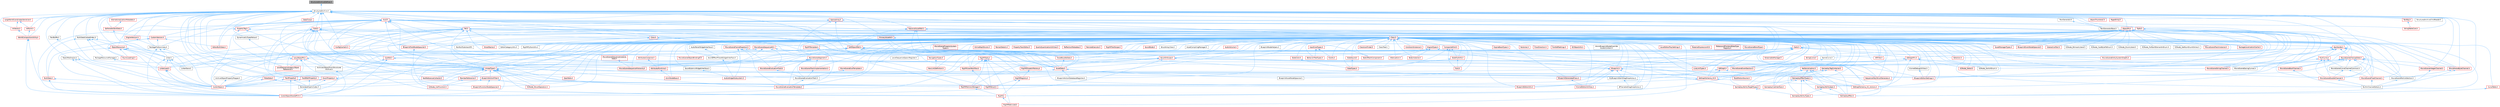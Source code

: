 digraph "StructuredArchiveDefines.h"
{
 // INTERACTIVE_SVG=YES
 // LATEX_PDF_SIZE
  bgcolor="transparent";
  edge [fontname=Helvetica,fontsize=10,labelfontname=Helvetica,labelfontsize=10];
  node [fontname=Helvetica,fontsize=10,shape=box,height=0.2,width=0.4];
  Node1 [id="Node000001",label="StructuredArchiveDefines.h",height=0.2,width=0.4,color="gray40", fillcolor="grey60", style="filled", fontcolor="black",tooltip=" "];
  Node1 -> Node2 [id="edge1_Node000001_Node000002",dir="back",color="steelblue1",style="solid",tooltip=" "];
  Node2 [id="Node000002",label="StructuredArchive.h",height=0.2,width=0.4,color="grey40", fillcolor="white", style="filled",URL="$d9/d1e/StructuredArchive_8h.html",tooltip=" "];
  Node2 -> Node3 [id="edge2_Node000002_Node000003",dir="back",color="steelblue1",style="solid",tooltip=" "];
  Node3 [id="Node000003",label="ArchiveUObjectFromStructured\lArchive.h",height=0.2,width=0.4,color="grey40", fillcolor="white", style="filled",URL="$d2/d52/ArchiveUObjectFromStructuredArchive_8h.html",tooltip=" "];
  Node3 -> Node4 [id="edge3_Node000003_Node000004",dir="back",color="steelblue1",style="solid",tooltip=" "];
  Node4 [id="Node000004",label="CoreUObjectSharedPCH.h",height=0.2,width=0.4,color="red", fillcolor="#FFF0F0", style="filled",URL="$de/d2f/CoreUObjectSharedPCH_8h.html",tooltip=" "];
  Node2 -> Node8 [id="edge4_Node000002_Node000008",dir="back",color="steelblue1",style="solid",tooltip=" "];
  Node8 [id="Node000008",label="BulkDataCookedIndex.h",height=0.2,width=0.4,color="grey40", fillcolor="white", style="filled",URL="$d8/dad/BulkDataCookedIndex_8h.html",tooltip=" "];
  Node8 -> Node9 [id="edge5_Node000008_Node000009",dir="back",color="steelblue1",style="solid",tooltip=" "];
  Node9 [id="Node000009",label="AsyncLoading2.h",height=0.2,width=0.4,color="red", fillcolor="#FFF0F0", style="filled",URL="$dd/db7/AsyncLoading2_8h.html",tooltip=" "];
  Node8 -> Node11 [id="edge6_Node000008_Node000011",dir="back",color="steelblue1",style="solid",tooltip=" "];
  Node11 [id="Node000011",label="BulkData.h",height=0.2,width=0.4,color="red", fillcolor="#FFF0F0", style="filled",URL="$d4/d8e/BulkData_8h.html",tooltip=" "];
  Node11 -> Node172 [id="edge7_Node000011_Node000172",dir="back",color="steelblue1",style="solid",tooltip=" "];
  Node172 [id="Node000172",label="CoreUObject.h",height=0.2,width=0.4,color="red", fillcolor="#FFF0F0", style="filled",URL="$d0/ded/CoreUObject_8h.html",tooltip=" "];
  Node11 -> Node4 [id="edge8_Node000011_Node000004",dir="back",color="steelblue1",style="solid",tooltip=" "];
  Node8 -> Node608 [id="edge9_Node000008_Node000608",dir="back",color="steelblue1",style="solid",tooltip=" "];
  Node608 [id="Node000608",label="LinkerSave.h",height=0.2,width=0.4,color="grey40", fillcolor="white", style="filled",URL="$d5/d31/LinkerSave_8h.html",tooltip=" "];
  Node8 -> Node609 [id="edge10_Node000008_Node000609",dir="back",color="steelblue1",style="solid",tooltip=" "];
  Node609 [id="Node000609",label="ObjectResource.h",height=0.2,width=0.4,color="red", fillcolor="#FFF0F0", style="filled",URL="$d5/d42/ObjectResource_8h.html",tooltip=" "];
  Node609 -> Node3 [id="edge11_Node000609_Node000003",dir="back",color="steelblue1",style="solid",tooltip=" "];
  Node609 -> Node9 [id="edge12_Node000609_Node000009",dir="back",color="steelblue1",style="solid",tooltip=" "];
  Node609 -> Node172 [id="edge13_Node000609_Node000172",dir="back",color="steelblue1",style="solid",tooltip=" "];
  Node609 -> Node4 [id="edge14_Node000609_Node000004",dir="back",color="steelblue1",style="solid",tooltip=" "];
  Node609 -> Node612 [id="edge15_Node000609_Node000612",dir="back",color="steelblue1",style="solid",tooltip=" "];
  Node612 [id="Node000612",label="Linker.h",height=0.2,width=0.4,color="grey40", fillcolor="white", style="filled",URL="$d8/d3d/Linker_8h.html",tooltip=" "];
  Node612 -> Node172 [id="edge16_Node000612_Node000172",dir="back",color="steelblue1",style="solid",tooltip=" "];
  Node612 -> Node4 [id="edge17_Node000612_Node000004",dir="back",color="steelblue1",style="solid",tooltip=" "];
  Node612 -> Node613 [id="edge18_Node000612_Node000613",dir="back",color="steelblue1",style="solid",tooltip=" "];
  Node613 [id="Node000613",label="LinkerLoad.h",height=0.2,width=0.4,color="red", fillcolor="#FFF0F0", style="filled",URL="$d7/def/LinkerLoad_8h.html",tooltip=" "];
  Node613 -> Node172 [id="edge19_Node000613_Node000172",dir="back",color="steelblue1",style="solid",tooltip=" "];
  Node613 -> Node4 [id="edge20_Node000613_Node000004",dir="back",color="steelblue1",style="solid",tooltip=" "];
  Node612 -> Node608 [id="edge21_Node000612_Node000608",dir="back",color="steelblue1",style="solid",tooltip=" "];
  Node609 -> Node613 [id="edge22_Node000609_Node000613",dir="back",color="steelblue1",style="solid",tooltip=" "];
  Node609 -> Node608 [id="edge23_Node000609_Node000608",dir="back",color="steelblue1",style="solid",tooltip=" "];
  Node8 -> Node746 [id="edge24_Node000008_Node000746",dir="back",color="steelblue1",style="solid",tooltip=" "];
  Node746 [id="Node000746",label="PackageResourceManager.h",height=0.2,width=0.4,color="grey40", fillcolor="white", style="filled",URL="$dc/dee/PackageResourceManager_8h.html",tooltip=" "];
  Node746 -> Node613 [id="edge25_Node000746_Node000613",dir="back",color="steelblue1",style="solid",tooltip=" "];
  Node2 -> Node747 [id="edge26_Node000002_Node000747",dir="back",color="steelblue1",style="solid",tooltip=" "];
  Node747 [id="Node000747",label="Class.h",height=0.2,width=0.4,color="red", fillcolor="#FFF0F0", style="filled",URL="$d4/d05/Class_8h.html",tooltip=" "];
  Node747 -> Node748 [id="edge27_Node000747_Node000748",dir="back",color="steelblue1",style="solid",tooltip=" "];
  Node748 [id="Node000748",label="ARFilter.h",height=0.2,width=0.4,color="red", fillcolor="#FFF0F0", style="filled",URL="$da/df2/ARFilter_8h.html",tooltip=" "];
  Node747 -> Node830 [id="edge28_Node000747_Node000830",dir="back",color="steelblue1",style="solid",tooltip=" "];
  Node830 [id="Node000830",label="AnimNodeBase.h",height=0.2,width=0.4,color="red", fillcolor="#FFF0F0", style="filled",URL="$d9/dce/AnimNodeBase_8h.html",tooltip=" "];
  Node747 -> Node862 [id="edge29_Node000747_Node000862",dir="back",color="steelblue1",style="solid",tooltip=" "];
  Node862 [id="Node000862",label="ArchiveObjectPropertyMapper.h",height=0.2,width=0.4,color="grey40", fillcolor="white", style="filled",URL="$dc/d9a/ArchiveObjectPropertyMapper_8h.html",tooltip=" "];
  Node862 -> Node172 [id="edge30_Node000862_Node000172",dir="back",color="steelblue1",style="solid",tooltip=" "];
  Node747 -> Node863 [id="edge31_Node000747_Node000863",dir="back",color="steelblue1",style="solid",tooltip=" "];
  Node863 [id="Node000863",label="AssetBundleData.h",height=0.2,width=0.4,color="red", fillcolor="#FFF0F0", style="filled",URL="$df/d47/AssetBundleData_8h.html",tooltip=" "];
  Node863 -> Node864 [id="edge32_Node000863_Node000864",dir="back",color="steelblue1",style="solid",tooltip=" "];
  Node864 [id="Node000864",label="AssetData.h",height=0.2,width=0.4,color="red", fillcolor="#FFF0F0", style="filled",URL="$d9/d19/AssetData_8h.html",tooltip=" "];
  Node864 -> Node898 [id="edge33_Node000864_Node000898",dir="back",color="steelblue1",style="solid",tooltip=" "];
  Node898 [id="Node000898",label="AudioWidgetSubsystem.h",height=0.2,width=0.4,color="red", fillcolor="#FFF0F0", style="filled",URL="$de/d1b/AudioWidgetSubsystem_8h.html",tooltip=" "];
  Node864 -> Node899 [id="edge34_Node000864_Node000899",dir="back",color="steelblue1",style="solid",tooltip=" "];
  Node899 [id="Node000899",label="BlueprintActionDatabaseRegistrar.h",height=0.2,width=0.4,color="grey40", fillcolor="white", style="filled",URL="$d5/d5d/BlueprintActionDatabaseRegistrar_8h.html",tooltip=" "];
  Node864 -> Node900 [id="edge35_Node000864_Node000900",dir="back",color="steelblue1",style="solid",tooltip=" "];
  Node900 [id="Node000900",label="BlueprintAssetNodeSpawner.h",height=0.2,width=0.4,color="grey40", fillcolor="white", style="filled",URL="$d2/d56/BlueprintAssetNodeSpawner_8h.html",tooltip=" "];
  Node864 -> Node968 [id="edge36_Node000864_Node000968",dir="back",color="steelblue1",style="solid",tooltip=" "];
  Node968 [id="Node000968",label="EdGraphSchema_K2.h",height=0.2,width=0.4,color="red", fillcolor="#FFF0F0", style="filled",URL="$d0/dcf/EdGraphSchema__K2_8h.html",tooltip=" "];
  Node968 -> Node669 [id="edge37_Node000968_Node000669",dir="back",color="steelblue1",style="solid",tooltip=" "];
  Node669 [id="Node000669",label="BlueprintEditorUtils.h",height=0.2,width=0.4,color="red", fillcolor="#FFF0F0", style="filled",URL="$d7/d3d/BlueprintEditorUtils_8h.html",tooltip=" "];
  Node968 -> Node971 [id="edge38_Node000968_Node000971",dir="back",color="steelblue1",style="solid",tooltip=" "];
  Node971 [id="Node000971",label="EdGraphSchema_K2_Actions.h",height=0.2,width=0.4,color="red", fillcolor="#FFF0F0", style="filled",URL="$d8/d9c/EdGraphSchema__K2__Actions_8h.html",tooltip=" "];
  Node747 -> Node1332 [id="edge39_Node000747_Node001332",dir="back",color="steelblue1",style="solid",tooltip=" "];
  Node1332 [id="Node001332",label="AssetCompilingManager.h",height=0.2,width=0.4,color="grey40", fillcolor="white", style="filled",URL="$d2/d23/AssetCompilingManager_8h.html",tooltip=" "];
  Node747 -> Node864 [id="edge40_Node000747_Node000864",dir="back",color="steelblue1",style="solid",tooltip=" "];
  Node747 -> Node1333 [id="edge41_Node000747_Node001333",dir="back",color="steelblue1",style="solid",tooltip=" "];
  Node1333 [id="Node001333",label="AssetManagerTypes.h",height=0.2,width=0.4,color="red", fillcolor="#FFF0F0", style="filled",URL="$d6/d98/AssetManagerTypes_8h.html",tooltip=" "];
  Node747 -> Node1335 [id="edge42_Node000747_Node001335",dir="back",color="steelblue1",style="solid",tooltip=" "];
  Node1335 [id="Node001335",label="Attenuation.h",height=0.2,width=0.4,color="red", fillcolor="#FFF0F0", style="filled",URL="$d3/d18/Attenuation_8h.html",tooltip=" "];
  Node747 -> Node1353 [id="edge43_Node000747_Node001353",dir="back",color="steelblue1",style="solid",tooltip=" "];
  Node1353 [id="Node001353",label="AttributesContainer.h",height=0.2,width=0.4,color="red", fillcolor="#FFF0F0", style="filled",URL="$d7/db7/AttributesContainer_8h.html",tooltip=" "];
  Node1353 -> Node1354 [id="edge44_Node001353_Node001354",dir="back",color="steelblue1",style="solid",tooltip=" "];
  Node1354 [id="Node001354",label="AttributesRuntime.h",height=0.2,width=0.4,color="red", fillcolor="#FFF0F0", style="filled",URL="$dc/dc1/AttributesRuntime_8h.html",tooltip=" "];
  Node1354 -> Node830 [id="edge45_Node001354_Node000830",dir="back",color="steelblue1",style="solid",tooltip=" "];
  Node747 -> Node1354 [id="edge46_Node000747_Node001354",dir="back",color="steelblue1",style="solid",tooltip=" "];
  Node747 -> Node1381 [id="edge47_Node000747_Node001381",dir="back",color="steelblue1",style="solid",tooltip=" "];
  Node1381 [id="Node001381",label="AudioPanelWidgetInterface.h",height=0.2,width=0.4,color="grey40", fillcolor="white", style="filled",URL="$da/d52/AudioPanelWidgetInterface_8h.html",tooltip=" "];
  Node1381 -> Node1382 [id="edge48_Node001381_Node001382",dir="back",color="steelblue1",style="solid",tooltip=" "];
  Node1382 [id="Node001382",label="SoundEffectPresetWidgetInterface.h",height=0.2,width=0.4,color="grey40", fillcolor="white", style="filled",URL="$dc/d31/SoundEffectPresetWidgetInterface_8h.html",tooltip=" "];
  Node1382 -> Node898 [id="edge49_Node001382_Node000898",dir="back",color="steelblue1",style="solid",tooltip=" "];
  Node747 -> Node1383 [id="edge50_Node000747_Node001383",dir="back",color="steelblue1",style="solid",tooltip=" "];
  Node1383 [id="Node001383",label="AudioVolume.h",height=0.2,width=0.4,color="red", fillcolor="#FFF0F0", style="filled",URL="$dd/dbb/AudioVolume_8h.html",tooltip=" "];
  Node747 -> Node898 [id="edge51_Node000747_Node000898",dir="back",color="steelblue1",style="solid",tooltip=" "];
  Node747 -> Node458 [id="edge52_Node000747_Node000458",dir="back",color="steelblue1",style="solid",tooltip=" "];
  Node458 [id="Node000458",label="BPVariableDragDropAction.h",height=0.2,width=0.4,color="grey40", fillcolor="white", style="filled",URL="$dd/d23/BPVariableDragDropAction_8h.html",tooltip=" "];
  Node747 -> Node1404 [id="edge53_Node000747_Node001404",dir="back",color="steelblue1",style="solid",tooltip=" "];
  Node1404 [id="Node001404",label="BehaviorTreeTypes.h",height=0.2,width=0.4,color="red", fillcolor="#FFF0F0", style="filled",URL="$db/d7c/BehaviorTreeTypes_8h.html",tooltip=" "];
  Node747 -> Node1471 [id="edge54_Node000747_Node001471",dir="back",color="steelblue1",style="solid",tooltip=" "];
  Node1471 [id="Node001471",label="Blueprint.h",height=0.2,width=0.4,color="red", fillcolor="#FFF0F0", style="filled",URL="$d8/d4d/Blueprint_8h.html",tooltip=" "];
  Node1471 -> Node458 [id="edge55_Node001471_Node000458",dir="back",color="steelblue1",style="solid",tooltip=" "];
  Node1471 -> Node1146 [id="edge56_Node001471_Node001146",dir="back",color="steelblue1",style="solid",tooltip=" "];
  Node1146 [id="Node001146",label="BlueprintEditorSettings.h",height=0.2,width=0.4,color="red", fillcolor="#FFF0F0", style="filled",URL="$d4/dbc/BlueprintEditorSettings_8h.html",tooltip=" "];
  Node1471 -> Node669 [id="edge57_Node001471_Node000669",dir="back",color="steelblue1",style="solid",tooltip=" "];
  Node1471 -> Node971 [id="edge58_Node001471_Node000971",dir="back",color="steelblue1",style="solid",tooltip=" "];
  Node1471 -> Node1493 [id="edge59_Node001471_Node001493",dir="back",color="steelblue1",style="solid",tooltip=" "];
  Node1493 [id="Node001493",label="KismetEditorUtilities.h",height=0.2,width=0.4,color="red", fillcolor="#FFF0F0", style="filled",URL="$d4/d72/KismetEditorUtilities_8h.html",tooltip=" "];
  Node1471 -> Node1497 [id="edge60_Node001471_Node001497",dir="back",color="steelblue1",style="solid",tooltip=" "];
  Node1497 [id="Node001497",label="MemberReference.h",height=0.2,width=0.4,color="red", fillcolor="#FFF0F0", style="filled",URL="$dc/d3d/MemberReference_8h.html",tooltip=" "];
  Node1497 -> Node636 [id="edge61_Node001497_Node000636",dir="back",color="steelblue1",style="solid",tooltip=" "];
  Node636 [id="Node000636",label="K2Node_CallFunction.h",height=0.2,width=0.4,color="red", fillcolor="#FFF0F0", style="filled",URL="$d5/d5f/K2Node__CallFunction_8h.html",tooltip=" "];
  Node1471 -> Node463 [id="edge62_Node001471_Node000463",dir="back",color="steelblue1",style="solid",tooltip=" "];
  Node463 [id="Node000463",label="MyBlueprintItemDragDropAction.h",height=0.2,width=0.4,color="grey40", fillcolor="white", style="filled",URL="$da/d11/MyBlueprintItemDragDropAction_8h.html",tooltip=" "];
  Node463 -> Node458 [id="edge63_Node000463_Node000458",dir="back",color="steelblue1",style="solid",tooltip=" "];
  Node747 -> Node899 [id="edge64_Node000747_Node000899",dir="back",color="steelblue1",style="solid",tooltip=" "];
  Node747 -> Node1520 [id="edge65_Node000747_Node001520",dir="back",color="steelblue1",style="solid",tooltip=" "];
  Node1520 [id="Node001520",label="BlueprintActionFilter.h",height=0.2,width=0.4,color="red", fillcolor="#FFF0F0", style="filled",URL="$d5/d2a/BlueprintActionFilter_8h.html",tooltip=" "];
  Node1520 -> Node619 [id="edge66_Node001520_Node000619",dir="back",color="steelblue1",style="solid",tooltip=" "];
  Node619 [id="Node000619",label="BlueprintFunctionNodeSpawner.h",height=0.2,width=0.4,color="red", fillcolor="#FFF0F0", style="filled",URL="$d0/d59/BlueprintFunctionNodeSpawner_8h.html",tooltip=" "];
  Node1520 -> Node636 [id="edge67_Node001520_Node000636",dir="back",color="steelblue1",style="solid",tooltip=" "];
  Node1520 -> Node731 [id="edge68_Node001520_Node000731",dir="back",color="steelblue1",style="solid",tooltip=" "];
  Node731 [id="Node000731",label="K2Node_StructOperation.h",height=0.2,width=0.4,color="red", fillcolor="#FFF0F0", style="filled",URL="$d1/d1c/K2Node__StructOperation_8h.html",tooltip=" "];
  Node747 -> Node900 [id="edge69_Node000747_Node000900",dir="back",color="steelblue1",style="solid",tooltip=" "];
  Node747 -> Node1146 [id="edge70_Node000747_Node001146",dir="back",color="steelblue1",style="solid",tooltip=" "];
  Node747 -> Node669 [id="edge71_Node000747_Node000669",dir="back",color="steelblue1",style="solid",tooltip=" "];
  Node747 -> Node673 [id="edge72_Node000747_Node000673",dir="back",color="steelblue1",style="solid",tooltip=" "];
  Node673 [id="Node000673",label="BlueprintEventNodeSpawner.h",height=0.2,width=0.4,color="red", fillcolor="#FFF0F0", style="filled",URL="$d4/dd3/BlueprintEventNodeSpawner_8h.html",tooltip=" "];
  Node747 -> Node617 [id="edge73_Node000747_Node000617",dir="back",color="steelblue1",style="solid",tooltip=" "];
  Node617 [id="Node000617",label="BlueprintFieldNodeSpawner.h",height=0.2,width=0.4,color="red", fillcolor="#FFF0F0", style="filled",URL="$da/d70/BlueprintFieldNodeSpawner_8h.html",tooltip=" "];
  Node617 -> Node619 [id="edge74_Node000617_Node000619",dir="back",color="steelblue1",style="solid",tooltip=" "];
  Node747 -> Node619 [id="edge75_Node000747_Node000619",dir="back",color="steelblue1",style="solid",tooltip=" "];
  Node747 -> Node1525 [id="edge76_Node000747_Node001525",dir="back",color="steelblue1",style="solid",tooltip=" "];
  Node1525 [id="Node001525",label="BlueprintGeneratedClass.h",height=0.2,width=0.4,color="red", fillcolor="#FFF0F0", style="filled",URL="$d6/d77/BlueprintGeneratedClass_8h.html",tooltip=" "];
  Node1525 -> Node1493 [id="edge77_Node001525_Node001493",dir="back",color="steelblue1",style="solid",tooltip=" "];
  Node747 -> Node1528 [id="edge78_Node000747_Node001528",dir="back",color="steelblue1",style="solid",tooltip=" "];
  Node1528 [id="Node001528",label="BlueprintNodeHelpers.h",height=0.2,width=0.4,color="grey40", fillcolor="white", style="filled",URL="$df/d9b/BlueprintNodeHelpers_8h.html",tooltip=" "];
  Node747 -> Node1529 [id="edge79_Node000747_Node001529",dir="back",color="steelblue1",style="solid",tooltip=" "];
  Node1529 [id="Node001529",label="BodyInstance.h",height=0.2,width=0.4,color="red", fillcolor="#FFF0F0", style="filled",URL="$d3/d42/BodyInstance_8h.html",tooltip=" "];
  Node747 -> Node1501 [id="edge80_Node000747_Node001501",dir="back",color="steelblue1",style="solid",tooltip=" "];
  Node1501 [id="Node001501",label="BuiltInChannelEditors.h",height=0.2,width=0.4,color="grey40", fillcolor="white", style="filled",URL="$df/daf/BuiltInChannelEditors_8h.html",tooltip=" "];
  Node747 -> Node1714 [id="edge81_Node000747_Node001714",dir="back",color="steelblue1",style="solid",tooltip=" "];
  Node1714 [id="Node001714",label="Casts.h",height=0.2,width=0.4,color="red", fillcolor="#FFF0F0", style="filled",URL="$d4/d55/Casts_8h.html",tooltip=" "];
  Node1714 -> Node172 [id="edge82_Node001714_Node000172",dir="back",color="steelblue1",style="solid",tooltip=" "];
  Node1714 -> Node4 [id="edge83_Node001714_Node000004",dir="back",color="steelblue1",style="solid",tooltip=" "];
  Node1714 -> Node1722 [id="edge84_Node001714_Node001722",dir="back",color="steelblue1",style="solid",tooltip=" "];
  Node1722 [id="Node001722",label="EdGraph.h",height=0.2,width=0.4,color="red", fillcolor="#FFF0F0", style="filled",URL="$dd/dae/EdGraph_8h.html",tooltip=" "];
  Node1722 -> Node669 [id="edge85_Node001722_Node000669",dir="back",color="steelblue1",style="solid",tooltip=" "];
  Node1722 -> Node968 [id="edge86_Node001722_Node000968",dir="back",color="steelblue1",style="solid",tooltip=" "];
  Node1722 -> Node971 [id="edge87_Node001722_Node000971",dir="back",color="steelblue1",style="solid",tooltip=" "];
  Node1714 -> Node1738 [id="edge88_Node001714_Node001738",dir="back",color="steelblue1",style="solid",tooltip=" "];
  Node1738 [id="Node001738",label="EdGraphPin.h",height=0.2,width=0.4,color="red", fillcolor="#FFF0F0", style="filled",URL="$da/d52/EdGraphPin_8h.html",tooltip=" "];
  Node1738 -> Node1471 [id="edge89_Node001738_Node001471",dir="back",color="steelblue1",style="solid",tooltip=" "];
  Node1738 -> Node1525 [id="edge90_Node001738_Node001525",dir="back",color="steelblue1",style="solid",tooltip=" "];
  Node1738 -> Node968 [id="edge91_Node001738_Node000968",dir="back",color="steelblue1",style="solid",tooltip=" "];
  Node1738 -> Node971 [id="edge92_Node001738_Node000971",dir="back",color="steelblue1",style="solid",tooltip=" "];
  Node1738 -> Node724 [id="edge93_Node001738_Node000724",dir="back",color="steelblue1",style="solid",tooltip=" "];
  Node724 [id="Node000724",label="K2Node_Select.h",height=0.2,width=0.4,color="red", fillcolor="#FFF0F0", style="filled",URL="$d2/de5/K2Node__Select_8h.html",tooltip=" "];
  Node1738 -> Node733 [id="edge94_Node001738_Node000733",dir="back",color="steelblue1",style="solid",tooltip=" "];
  Node733 [id="Node000733",label="K2Node_SwitchEnum.h",height=0.2,width=0.4,color="grey40", fillcolor="white", style="filled",URL="$d1/df5/K2Node__SwitchEnum_8h.html",tooltip=" "];
  Node1714 -> Node971 [id="edge95_Node001714_Node000971",dir="back",color="steelblue1",style="solid",tooltip=" "];
  Node1714 -> Node2628 [id="edge96_Node001714_Node002628",dir="back",color="steelblue1",style="solid",tooltip=" "];
  Node2628 [id="Node002628",label="LazyObjectPtr.h",height=0.2,width=0.4,color="red", fillcolor="#FFF0F0", style="filled",URL="$d0/d2a/LazyObjectPtr_8h.html",tooltip=" "];
  Node2628 -> Node3 [id="edge97_Node002628_Node000003",dir="back",color="steelblue1",style="solid",tooltip=" "];
  Node2628 -> Node172 [id="edge98_Node002628_Node000172",dir="back",color="steelblue1",style="solid",tooltip=" "];
  Node2628 -> Node4 [id="edge99_Node002628_Node000004",dir="back",color="steelblue1",style="solid",tooltip=" "];
  Node2628 -> Node2630 [id="edge100_Node002628_Node002630",dir="back",color="steelblue1",style="solid",tooltip=" "];
  Node2630 [id="Node002630",label="LevelSequenceLegacyObject\lReference.h",height=0.2,width=0.4,color="red", fillcolor="#FFF0F0", style="filled",URL="$d1/de7/LevelSequenceLegacyObjectReference_8h.html",tooltip=" "];
  Node2628 -> Node613 [id="edge101_Node002628_Node000613",dir="back",color="steelblue1",style="solid",tooltip=" "];
  Node2628 -> Node2632 [id="edge102_Node002628_Node002632",dir="back",color="steelblue1",style="solid",tooltip=" "];
  Node2632 [id="Node002632",label="UnrealType.h",height=0.2,width=0.4,color="red", fillcolor="#FFF0F0", style="filled",URL="$d6/d2f/UnrealType_8h.html",tooltip=" "];
  Node2632 -> Node458 [id="edge103_Node002632_Node000458",dir="back",color="steelblue1",style="solid",tooltip=" "];
  Node2632 -> Node1520 [id="edge104_Node002632_Node001520",dir="back",color="steelblue1",style="solid",tooltip=" "];
  Node2632 -> Node669 [id="edge105_Node002632_Node000669",dir="back",color="steelblue1",style="solid",tooltip=" "];
  Node2632 -> Node1525 [id="edge106_Node002632_Node001525",dir="back",color="steelblue1",style="solid",tooltip=" "];
  Node2632 -> Node172 [id="edge107_Node002632_Node000172",dir="back",color="steelblue1",style="solid",tooltip=" "];
  Node2632 -> Node4 [id="edge108_Node002632_Node000004",dir="back",color="steelblue1",style="solid",tooltip=" "];
  Node2632 -> Node2845 [id="edge109_Node002632_Node002845",dir="back",color="steelblue1",style="solid",tooltip=" "];
  Node2845 [id="Node002845",label="DataTable.h",height=0.2,width=0.4,color="red", fillcolor="#FFF0F0", style="filled",URL="$d3/dba/DataTable_8h.html",tooltip=" "];
  Node2632 -> Node971 [id="edge110_Node002632_Node000971",dir="back",color="steelblue1",style="solid",tooltip=" "];
  Node2632 -> Node2878 [id="edge111_Node002632_Node002878",dir="back",color="steelblue1",style="solid",tooltip=" "];
  Node2878 [id="Node002878",label="EnumProperty.h",height=0.2,width=0.4,color="red", fillcolor="#FFF0F0", style="filled",URL="$de/d91/EnumProperty_8h.html",tooltip=" "];
  Node2878 -> Node172 [id="edge112_Node002878_Node000172",dir="back",color="steelblue1",style="solid",tooltip=" "];
  Node2878 -> Node2879 [id="edge113_Node002878_Node002879",dir="back",color="steelblue1",style="solid",tooltip=" "];
  Node2879 [id="Node002879",label="GeneratedCppIncludes.h",height=0.2,width=0.4,color="grey40", fillcolor="white", style="filled",URL="$d5/d24/GeneratedCppIncludes_8h.html",tooltip=" "];
  Node2879 -> Node4 [id="edge114_Node002879_Node000004",dir="back",color="steelblue1",style="solid",tooltip=" "];
  Node2878 -> Node2880 [id="edge115_Node002878_Node002880",dir="back",color="steelblue1",style="solid",tooltip=" "];
  Node2880 [id="Node002880",label="RigVMMemoryStorage.h",height=0.2,width=0.4,color="red", fillcolor="#FFF0F0", style="filled",URL="$d1/dd5/RigVMMemoryStorage_8h.html",tooltip=" "];
  Node2880 -> Node1019 [id="edge116_Node002880_Node001019",dir="back",color="steelblue1",style="solid",tooltip=" "];
  Node1019 [id="Node001019",label="RigVM.h",height=0.2,width=0.4,color="red", fillcolor="#FFF0F0", style="filled",URL="$d0/d5e/RigVM_8h.html",tooltip=" "];
  Node1019 -> Node1068 [id="edge117_Node001019_Node001068",dir="back",color="steelblue1",style="solid",tooltip=" "];
  Node1068 [id="Node001068",label="RigVMNativized.h",height=0.2,width=0.4,color="red", fillcolor="#FFF0F0", style="filled",URL="$df/d99/RigVMNativized_8h.html",tooltip=" "];
  Node2632 -> Node2956 [id="edge118_Node002632_Node002956",dir="back",color="steelblue1",style="solid",tooltip=" "];
  Node2956 [id="Node002956",label="FastReferenceCollector.h",height=0.2,width=0.4,color="red", fillcolor="#FFF0F0", style="filled",URL="$dd/d44/FastReferenceCollector_8h.html",tooltip=" "];
  Node2632 -> Node2960 [id="edge119_Node002632_Node002960",dir="back",color="steelblue1",style="solid",tooltip=" "];
  Node2960 [id="Node002960",label="FieldPathProperty.h",height=0.2,width=0.4,color="red", fillcolor="#FFF0F0", style="filled",URL="$d9/d38/FieldPathProperty_8h.html",tooltip=" "];
  Node2960 -> Node172 [id="edge120_Node002960_Node000172",dir="back",color="steelblue1",style="solid",tooltip=" "];
  Node2960 -> Node2879 [id="edge121_Node002960_Node002879",dir="back",color="steelblue1",style="solid",tooltip=" "];
  Node2632 -> Node2879 [id="edge122_Node002632_Node002879",dir="back",color="steelblue1",style="solid",tooltip=" "];
  Node2632 -> Node731 [id="edge123_Node002632_Node000731",dir="back",color="steelblue1",style="solid",tooltip=" "];
  Node2632 -> Node1497 [id="edge124_Node002632_Node001497",dir="back",color="steelblue1",style="solid",tooltip=" "];
  Node2632 -> Node463 [id="edge125_Node002632_Node000463",dir="back",color="steelblue1",style="solid",tooltip=" "];
  Node2632 -> Node1019 [id="edge126_Node002632_Node001019",dir="back",color="steelblue1",style="solid",tooltip=" "];
  Node2632 -> Node2880 [id="edge127_Node002632_Node002880",dir="back",color="steelblue1",style="solid",tooltip=" "];
  Node2632 -> Node3315 [id="edge128_Node002632_Node003315",dir="back",color="steelblue1",style="solid",tooltip=" "];
  Node3315 [id="Node003315",label="SequencerKeyStructGenerator.h",height=0.2,width=0.4,color="red", fillcolor="#FFF0F0", style="filled",URL="$d1/df1/SequencerKeyStructGenerator_8h.html",tooltip=" "];
  Node2632 -> Node3472 [id="edge129_Node002632_Node003472",dir="back",color="steelblue1",style="solid",tooltip=" "];
  Node3472 [id="Node003472",label="TextProperty.h",height=0.2,width=0.4,color="red", fillcolor="#FFF0F0", style="filled",URL="$d5/d51/TextProperty_8h.html",tooltip=" "];
  Node3472 -> Node172 [id="edge130_Node003472_Node000172",dir="back",color="steelblue1",style="solid",tooltip=" "];
  Node3472 -> Node4 [id="edge131_Node003472_Node000004",dir="back",color="steelblue1",style="solid",tooltip=" "];
  Node3472 -> Node2879 [id="edge132_Node003472_Node002879",dir="back",color="steelblue1",style="solid",tooltip=" "];
  Node1714 -> Node3478 [id="edge133_Node001714_Node003478",dir="back",color="steelblue1",style="solid",tooltip=" "];
  Node3478 [id="Node003478",label="LiveLinkTypes.h",height=0.2,width=0.4,color="red", fillcolor="#FFF0F0", style="filled",URL="$d2/d4c/LiveLinkTypes_8h.html",tooltip=" "];
  Node1714 -> Node3518 [id="edge134_Node001714_Node003518",dir="back",color="steelblue1",style="solid",tooltip=" "];
  Node3518 [id="Node003518",label="MovieSceneEntitySystemGraphs.h",height=0.2,width=0.4,color="red", fillcolor="#FFF0F0", style="filled",URL="$dd/ded/MovieSceneEntitySystemGraphs_8h.html",tooltip=" "];
  Node1714 -> Node2880 [id="edge135_Node001714_Node002880",dir="back",color="steelblue1",style="solid",tooltip=" "];
  Node1714 -> Node3521 [id="edge136_Node001714_Node003521",dir="back",color="steelblue1",style="solid",tooltip=" "];
  Node3521 [id="Node003521",label="RigVMUserWorkflow.h",height=0.2,width=0.4,color="red", fillcolor="#FFF0F0", style="filled",URL="$dd/dd0/RigVMUserWorkflow_8h.html",tooltip=" "];
  Node3521 -> Node1092 [id="edge137_Node003521_Node001092",dir="back",color="steelblue1",style="solid",tooltip=" "];
  Node1092 [id="Node001092",label="RigVMStruct.h",height=0.2,width=0.4,color="red", fillcolor="#FFF0F0", style="filled",URL="$de/dfb/RigVMStruct_8h.html",tooltip=" "];
  Node1714 -> Node2551 [id="edge138_Node001714_Node002551",dir="back",color="steelblue1",style="solid",tooltip=" "];
  Node2551 [id="Node002551",label="Selection.h",height=0.2,width=0.4,color="red", fillcolor="#FFF0F0", style="filled",URL="$d9/d60/Editor_2UnrealEd_2Public_2Selection_8h.html",tooltip=" "];
  Node1714 -> Node3315 [id="edge139_Node001714_Node003315",dir="back",color="steelblue1",style="solid",tooltip=" "];
  Node1714 -> Node3637 [id="edge140_Node001714_Node003637",dir="back",color="steelblue1",style="solid",tooltip=" "];
  Node3637 [id="Node003637",label="StreamableManager.h",height=0.2,width=0.4,color="red", fillcolor="#FFF0F0", style="filled",URL="$d2/dd8/StreamableManager_8h.html",tooltip=" "];
  Node1714 -> Node3642 [id="edge141_Node001714_Node003642",dir="back",color="steelblue1",style="solid",tooltip=" "];
  Node3642 [id="Node003642",label="StructOnScope.h",height=0.2,width=0.4,color="red", fillcolor="#FFF0F0", style="filled",URL="$df/dbd/StructOnScope_8h.html",tooltip=" "];
  Node3642 -> Node1354 [id="edge142_Node003642_Node001354",dir="back",color="steelblue1",style="solid",tooltip=" "];
  Node3642 -> Node172 [id="edge143_Node003642_Node000172",dir="back",color="steelblue1",style="solid",tooltip=" "];
  Node3642 -> Node4 [id="edge144_Node003642_Node000004",dir="back",color="steelblue1",style="solid",tooltip=" "];
  Node3642 -> Node3478 [id="edge145_Node003642_Node003478",dir="back",color="steelblue1",style="solid",tooltip=" "];
  Node3642 -> Node2329 [id="edge146_Node003642_Node002329",dir="back",color="steelblue1",style="solid",tooltip=" "];
  Node2329 [id="Node002329",label="MovieSceneEventSection.h",height=0.2,width=0.4,color="red", fillcolor="#FFF0F0", style="filled",URL="$d6/dc4/MovieSceneEventSection_8h.html",tooltip=" "];
  Node3642 -> Node2165 [id="edge147_Node003642_Node002165",dir="back",color="steelblue1",style="solid",tooltip=" "];
  Node2165 [id="Node002165",label="RigVMDispatchFactory.h",height=0.2,width=0.4,color="red", fillcolor="#FFF0F0", style="filled",URL="$de/d6b/RigVMDispatchFactory_8h.html",tooltip=" "];
  Node2165 -> Node2176 [id="edge148_Node002165_Node002176",dir="back",color="steelblue1",style="solid",tooltip=" "];
  Node2176 [id="Node002176",label="RigVMRegistry.h",height=0.2,width=0.4,color="red", fillcolor="#FFF0F0", style="filled",URL="$dc/d40/RigVMRegistry_8h.html",tooltip=" "];
  Node2176 -> Node1019 [id="edge149_Node002176_Node001019",dir="back",color="steelblue1",style="solid",tooltip=" "];
  Node2176 -> Node1092 [id="edge150_Node002176_Node001092",dir="back",color="steelblue1",style="solid",tooltip=" "];
  Node3642 -> Node3521 [id="edge151_Node003642_Node003521",dir="back",color="steelblue1",style="solid",tooltip=" "];
  Node3642 -> Node3315 [id="edge152_Node003642_Node003315",dir="back",color="steelblue1",style="solid",tooltip=" "];
  Node1714 -> Node2632 [id="edge153_Node001714_Node002632",dir="back",color="steelblue1",style="solid",tooltip=" "];
  Node747 -> Node3658 [id="edge154_Node000747_Node003658",dir="back",color="steelblue1",style="solid",tooltip=" "];
  Node3658 [id="Node003658",label="ClassIconFinder.h",height=0.2,width=0.4,color="red", fillcolor="#FFF0F0", style="filled",URL="$dc/d62/ClassIconFinder_8h.html",tooltip=" "];
  Node747 -> Node3659 [id="edge155_Node000747_Node003659",dir="back",color="steelblue1",style="solid",tooltip=" "];
  Node3659 [id="Node003659",label="ClassTree.h",height=0.2,width=0.4,color="grey40", fillcolor="white", style="filled",URL="$d4/d0e/ClassTree_8h.html",tooltip=" "];
  Node747 -> Node3660 [id="edge156_Node000747_Node003660",dir="back",color="steelblue1",style="solid",tooltip=" "];
  Node3660 [id="Node003660",label="CompositeFont.h",height=0.2,width=0.4,color="red", fillcolor="#FFF0F0", style="filled",URL="$df/d09/CompositeFont_8h.html",tooltip=" "];
  Node3660 -> Node3661 [id="edge157_Node003660_Node003661",dir="back",color="steelblue1",style="solid",tooltip=" "];
  Node3661 [id="Node003661",label="Font.h",height=0.2,width=0.4,color="red", fillcolor="#FFF0F0", style="filled",URL="$d8/dd1/Font_8h.html",tooltip=" "];
  Node3660 -> Node3664 [id="edge158_Node003660_Node003664",dir="back",color="steelblue1",style="solid",tooltip=" "];
  Node3664 [id="Node003664",label="SlateFontInfo.h",height=0.2,width=0.4,color="red", fillcolor="#FFF0F0", style="filled",URL="$dc/dfb/SlateFontInfo_8h.html",tooltip=" "];
  Node3664 -> Node3661 [id="edge159_Node003664_Node003661",dir="back",color="steelblue1",style="solid",tooltip=" "];
  Node3664 -> Node4135 [id="edge160_Node003664_Node004135",dir="back",color="steelblue1",style="solid",tooltip=" "];
  Node4135 [id="Node004135",label="SlateTypes.h",height=0.2,width=0.4,color="red", fillcolor="#FFF0F0", style="filled",URL="$d2/d6f/SlateTypes_8h.html",tooltip=" "];
  Node3660 -> Node4135 [id="edge161_Node003660_Node004135",dir="back",color="steelblue1",style="solid",tooltip=" "];
  Node747 -> Node4179 [id="edge162_Node000747_Node004179",dir="back",color="steelblue1",style="solid",tooltip=" "];
  Node4179 [id="Node004179",label="ConstraintInstance.h",height=0.2,width=0.4,color="red", fillcolor="#FFF0F0", style="filled",URL="$d9/db0/ConstraintInstance_8h.html",tooltip=" "];
  Node747 -> Node4182 [id="edge163_Node000747_Node004182",dir="back",color="steelblue1",style="solid",tooltip=" "];
  Node4182 [id="Node004182",label="CoreNet.h",height=0.2,width=0.4,color="red", fillcolor="#FFF0F0", style="filled",URL="$da/d1a/CoreNet_8h.html",tooltip=" "];
  Node4182 -> Node172 [id="edge164_Node004182_Node000172",dir="back",color="steelblue1",style="solid",tooltip=" "];
  Node4182 -> Node4 [id="edge165_Node004182_Node000004",dir="back",color="steelblue1",style="solid",tooltip=" "];
  Node4182 -> Node4191 [id="edge166_Node004182_Node004191",dir="back",color="steelblue1",style="solid",tooltip=" "];
  Node4191 [id="Node004191",label="NetSerialization.h",height=0.2,width=0.4,color="red", fillcolor="#FFF0F0", style="filled",URL="$d6/dc9/NetSerialization_8h.html",tooltip=" "];
  Node4191 -> Node1991 [id="edge167_Node004191_Node001991",dir="back",color="steelblue1",style="solid",tooltip=" "];
  Node1991 [id="Node001991",label="GameplayAbilitySpec.h",height=0.2,width=0.4,color="red", fillcolor="#FFF0F0", style="filled",URL="$dd/daf/GameplayAbilitySpec_8h.html",tooltip=" "];
  Node1991 -> Node1978 [id="edge168_Node001991_Node001978",dir="back",color="steelblue1",style="solid",tooltip=" "];
  Node1978 [id="Node001978",label="GameplayAbilityTypes.h",height=0.2,width=0.4,color="red", fillcolor="#FFF0F0", style="filled",URL="$d1/dd9/GameplayAbilityTypes_8h.html",tooltip=" "];
  Node1991 -> Node1993 [id="edge169_Node001991_Node001993",dir="back",color="steelblue1",style="solid",tooltip=" "];
  Node1993 [id="Node001993",label="GameplayEffect.h",height=0.2,width=0.4,color="red", fillcolor="#FFF0F0", style="filled",URL="$d4/d15/GameplayEffect_8h.html",tooltip=" "];
  Node4191 -> Node1977 [id="edge170_Node004191_Node001977",dir="back",color="steelblue1",style="solid",tooltip=" "];
  Node1977 [id="Node001977",label="GameplayAbilityTargetTypes.h",height=0.2,width=0.4,color="red", fillcolor="#FFF0F0", style="filled",URL="$d8/dd1/GameplayAbilityTargetTypes_8h.html",tooltip=" "];
  Node1977 -> Node1978 [id="edge171_Node001977_Node001978",dir="back",color="steelblue1",style="solid",tooltip=" "];
  Node4191 -> Node2005 [id="edge172_Node004191_Node002005",dir="back",color="steelblue1",style="solid",tooltip=" "];
  Node2005 [id="Node002005",label="GameplayCueInterface.h",height=0.2,width=0.4,color="red", fillcolor="#FFF0F0", style="filled",URL="$d3/d31/GameplayCueInterface_8h.html",tooltip=" "];
  Node4191 -> Node1993 [id="edge173_Node004191_Node001993",dir="back",color="steelblue1",style="solid",tooltip=" "];
  Node4191 -> Node1989 [id="edge174_Node004191_Node001989",dir="back",color="steelblue1",style="solid",tooltip=" "];
  Node1989 [id="Node001989",label="GameplayEffectTypes.h",height=0.2,width=0.4,color="red", fillcolor="#FFF0F0", style="filled",URL="$d7/d59/GameplayEffectTypes_8h.html",tooltip=" "];
  Node1989 -> Node1991 [id="edge175_Node001989_Node001991",dir="back",color="steelblue1",style="solid",tooltip=" "];
  Node1989 -> Node1977 [id="edge176_Node001989_Node001977",dir="back",color="steelblue1",style="solid",tooltip=" "];
  Node1989 -> Node1978 [id="edge177_Node001989_Node001978",dir="back",color="steelblue1",style="solid",tooltip=" "];
  Node1989 -> Node2005 [id="edge178_Node001989_Node002005",dir="back",color="steelblue1",style="solid",tooltip=" "];
  Node1989 -> Node1993 [id="edge179_Node001989_Node001993",dir="back",color="steelblue1",style="solid",tooltip=" "];
  Node4191 -> Node2583 [id="edge180_Node004191_Node002583",dir="back",color="steelblue1",style="solid",tooltip=" "];
  Node2583 [id="Node002583",label="RootMotionSource.h",height=0.2,width=0.4,color="red", fillcolor="#FFF0F0", style="filled",URL="$d2/dd0/RootMotionSource_8h.html",tooltip=" "];
  Node747 -> Node172 [id="edge181_Node000747_Node000172",dir="back",color="steelblue1",style="solid",tooltip=" "];
  Node747 -> Node4 [id="edge182_Node000747_Node000004",dir="back",color="steelblue1",style="solid",tooltip=" "];
  Node747 -> Node4200 [id="edge183_Node000747_Node004200",dir="back",color="steelblue1",style="solid",tooltip=" "];
  Node4200 [id="Node004200",label="CurveTable.h",height=0.2,width=0.4,color="red", fillcolor="#FFF0F0", style="filled",URL="$db/def/CurveTable_8h.html",tooltip=" "];
  Node4200 -> Node1993 [id="edge184_Node004200_Node001993",dir="back",color="steelblue1",style="solid",tooltip=" "];
  Node747 -> Node2845 [id="edge185_Node000747_Node002845",dir="back",color="steelblue1",style="solid",tooltip=" "];
  Node747 -> Node1722 [id="edge186_Node000747_Node001722",dir="back",color="steelblue1",style="solid",tooltip=" "];
  Node747 -> Node1738 [id="edge187_Node000747_Node001738",dir="back",color="steelblue1",style="solid",tooltip=" "];
  Node747 -> Node968 [id="edge188_Node000747_Node000968",dir="back",color="steelblue1",style="solid",tooltip=" "];
  Node747 -> Node971 [id="edge189_Node000747_Node000971",dir="back",color="steelblue1",style="solid",tooltip=" "];
  Node747 -> Node4205 [id="edge190_Node000747_Node004205",dir="back",color="steelblue1",style="solid",tooltip=" "];
  Node4205 [id="Node004205",label="EditorCategoryUtils.h",height=0.2,width=0.4,color="grey40", fillcolor="white", style="filled",URL="$d9/d6e/EditorCategoryUtils_8h.html",tooltip=" "];
  Node747 -> Node4206 [id="edge191_Node000747_Node004206",dir="back",color="steelblue1",style="solid",tooltip=" "];
  Node4206 [id="Node004206",label="EngineBaseTypes.h",height=0.2,width=0.4,color="red", fillcolor="#FFF0F0", style="filled",URL="$d6/d1a/EngineBaseTypes_8h.html",tooltip=" "];
  Node747 -> Node4278 [id="edge192_Node000747_Node004278",dir="back",color="steelblue1",style="solid",tooltip=" "];
  Node4278 [id="Node004278",label="EngineTypes.h",height=0.2,width=0.4,color="red", fillcolor="#FFF0F0", style="filled",URL="$df/dcf/EngineTypes_8h.html",tooltip=" "];
  Node4278 -> Node830 [id="edge193_Node004278_Node000830",dir="back",color="steelblue1",style="solid",tooltip=" "];
  Node4278 -> Node1335 [id="edge194_Node004278_Node001335",dir="back",color="steelblue1",style="solid",tooltip=" "];
  Node4278 -> Node1471 [id="edge195_Node004278_Node001471",dir="back",color="steelblue1",style="solid",tooltip=" "];
  Node4278 -> Node1529 [id="edge196_Node004278_Node001529",dir="back",color="steelblue1",style="solid",tooltip=" "];
  Node4278 -> Node1977 [id="edge197_Node004278_Node001977",dir="back",color="steelblue1",style="solid",tooltip=" "];
  Node4278 -> Node1993 [id="edge198_Node004278_Node001993",dir="back",color="steelblue1",style="solid",tooltip=" "];
  Node4278 -> Node1646 [id="edge199_Node004278_Node001646",dir="back",color="steelblue1",style="solid",tooltip=" "];
  Node1646 [id="Node001646",label="StaticMeshComponent.h",height=0.2,width=0.4,color="red", fillcolor="#FFF0F0", style="filled",URL="$da/daf/StaticMeshComponent_8h.html",tooltip=" "];
  Node747 -> Node4434 [id="edge200_Node000747_Node004434",dir="back",color="steelblue1",style="solid",tooltip=" "];
  Node4434 [id="Node004434",label="Events.h",height=0.2,width=0.4,color="red", fillcolor="#FFF0F0", style="filled",URL="$d0/dbb/Events_8h.html",tooltip=" "];
  Node747 -> Node4467 [id="edge201_Node000747_Node004467",dir="back",color="steelblue1",style="solid",tooltip=" "];
  Node4467 [id="Node004467",label="Factories.h",height=0.2,width=0.4,color="red", fillcolor="#FFF0F0", style="filled",URL="$d2/d18/Factories_8h.html",tooltip=" "];
  Node747 -> Node2956 [id="edge202_Node000747_Node002956",dir="back",color="steelblue1",style="solid",tooltip=" "];
  Node747 -> Node4468 [id="edge203_Node000747_Node004468",dir="back",color="steelblue1",style="solid",tooltip=" "];
  Node4468 [id="Node004468",label="FlowDirection.h",height=0.2,width=0.4,color="red", fillcolor="#FFF0F0", style="filled",URL="$da/d12/FlowDirection_8h.html",tooltip=" "];
  Node747 -> Node3661 [id="edge204_Node000747_Node003661",dir="back",color="steelblue1",style="solid",tooltip=" "];
  Node747 -> Node4469 [id="edge205_Node000747_Node004469",dir="back",color="steelblue1",style="solid",tooltip=" "];
  Node4469 [id="Node004469",label="FontSdfSettings.h",height=0.2,width=0.4,color="red", fillcolor="#FFF0F0", style="filled",URL="$d1/dbc/FontSdfSettings_8h.html",tooltip=" "];
  Node747 -> Node4471 [id="edge206_Node000747_Node004471",dir="back",color="steelblue1",style="solid",tooltip=" "];
  Node4471 [id="Node004471",label="GCObjectInfo.h",height=0.2,width=0.4,color="red", fillcolor="#FFF0F0", style="filled",URL="$d3/d0f/GCObjectInfo_8h.html",tooltip=" "];
  Node747 -> Node1991 [id="edge207_Node000747_Node001991",dir="back",color="steelblue1",style="solid",tooltip=" "];
  Node747 -> Node1977 [id="edge208_Node000747_Node001977",dir="back",color="steelblue1",style="solid",tooltip=" "];
  Node747 -> Node1978 [id="edge209_Node000747_Node001978",dir="back",color="steelblue1",style="solid",tooltip=" "];
  Node747 -> Node2005 [id="edge210_Node000747_Node002005",dir="back",color="steelblue1",style="solid",tooltip=" "];
  Node747 -> Node1993 [id="edge211_Node000747_Node001993",dir="back",color="steelblue1",style="solid",tooltip=" "];
  Node747 -> Node1989 [id="edge212_Node000747_Node001989",dir="back",color="steelblue1",style="solid",tooltip=" "];
  Node747 -> Node4472 [id="edge213_Node000747_Node004472",dir="back",color="steelblue1",style="solid",tooltip=" "];
  Node4472 [id="Node004472",label="GameplayTagContainer.h",height=0.2,width=0.4,color="red", fillcolor="#FFF0F0", style="filled",URL="$d1/d5c/GameplayTagContainer_8h.html",tooltip=" "];
  Node4472 -> Node1977 [id="edge214_Node004472_Node001977",dir="back",color="steelblue1",style="solid",tooltip=" "];
  Node4472 -> Node1978 [id="edge215_Node004472_Node001978",dir="back",color="steelblue1",style="solid",tooltip=" "];
  Node4472 -> Node2005 [id="edge216_Node004472_Node002005",dir="back",color="steelblue1",style="solid",tooltip=" "];
  Node4472 -> Node1993 [id="edge217_Node004472_Node001993",dir="back",color="steelblue1",style="solid",tooltip=" "];
  Node4472 -> Node1989 [id="edge218_Node004472_Node001989",dir="back",color="steelblue1",style="solid",tooltip=" "];
  Node747 -> Node2879 [id="edge219_Node000747_Node002879",dir="back",color="steelblue1",style="solid",tooltip=" "];
  Node747 -> Node4500 [id="edge220_Node000747_Node004500",dir="back",color="steelblue1",style="solid",tooltip=" "];
  Node4500 [id="Node004500",label="IAnimBlueprintNodeOverride\lAssetsContext.h",height=0.2,width=0.4,color="grey40", fillcolor="white", style="filled",URL="$d8/dc6/IAnimBlueprintNodeOverrideAssetsContext_8h.html",tooltip=" "];
  Node747 -> Node4501 [id="edge221_Node000747_Node004501",dir="back",color="steelblue1",style="solid",tooltip=" "];
  Node4501 [id="Node004501",label="InputCoreTypes.h",height=0.2,width=0.4,color="red", fillcolor="#FFF0F0", style="filled",URL="$de/d34/InputCoreTypes_8h.html",tooltip=" "];
  Node4501 -> Node1404 [id="edge222_Node004501_Node001404",dir="back",color="steelblue1",style="solid",tooltip=" "];
  Node4501 -> Node4434 [id="edge223_Node004501_Node004434",dir="back",color="steelblue1",style="solid",tooltip=" "];
  Node747 -> Node4579 [id="edge224_Node000747_Node004579",dir="back",color="steelblue1",style="solid",tooltip=" "];
  Node4579 [id="Node004579",label="InteractiveTool.h",height=0.2,width=0.4,color="red", fillcolor="#FFF0F0", style="filled",URL="$d5/d55/InteractiveTool_8h.html",tooltip=" "];
  Node747 -> Node634 [id="edge225_Node000747_Node000634",dir="back",color="steelblue1",style="solid",tooltip=" "];
  Node634 [id="Node000634",label="K2Node_BitmaskLiteral.h",height=0.2,width=0.4,color="grey40", fillcolor="white", style="filled",URL="$dc/de6/K2Node__BitmaskLiteral_8h.html",tooltip=" "];
  Node747 -> Node636 [id="edge226_Node000747_Node000636",dir="back",color="steelblue1",style="solid",tooltip=" "];
  Node747 -> Node654 [id="edge227_Node000747_Node000654",dir="back",color="steelblue1",style="solid",tooltip=" "];
  Node654 [id="Node000654",label="K2Node_CastByteToEnum.h",height=0.2,width=0.4,color="grey40", fillcolor="white", style="filled",URL="$d7/dcf/K2Node__CastByteToEnum_8h.html",tooltip=" "];
  Node747 -> Node694 [id="edge228_Node000747_Node000694",dir="back",color="steelblue1",style="solid",tooltip=" "];
  Node694 [id="Node000694",label="K2Node_EnumLiteral.h",height=0.2,width=0.4,color="grey40", fillcolor="white", style="filled",URL="$d3/d1c/K2Node__EnumLiteral_8h.html",tooltip=" "];
  Node747 -> Node697 [id="edge229_Node000747_Node000697",dir="back",color="steelblue1",style="solid",tooltip=" "];
  Node697 [id="Node000697",label="K2Node_ForEachElementInEnum.h",height=0.2,width=0.4,color="grey40", fillcolor="white", style="filled",URL="$d2/d15/K2Node__ForEachElementInEnum_8h.html",tooltip=" "];
  Node747 -> Node705 [id="edge230_Node000747_Node000705",dir="back",color="steelblue1",style="solid",tooltip=" "];
  Node705 [id="Node000705",label="K2Node_GetNumEnumEntries.h",height=0.2,width=0.4,color="grey40", fillcolor="white", style="filled",URL="$d6/d60/K2Node__GetNumEnumEntries_8h.html",tooltip=" "];
  Node747 -> Node724 [id="edge231_Node000747_Node000724",dir="back",color="steelblue1",style="solid",tooltip=" "];
  Node747 -> Node731 [id="edge232_Node000747_Node000731",dir="back",color="steelblue1",style="solid",tooltip=" "];
  Node747 -> Node733 [id="edge233_Node000747_Node000733",dir="back",color="steelblue1",style="solid",tooltip=" "];
  Node747 -> Node4626 [id="edge234_Node000747_Node004626",dir="back",color="steelblue1",style="solid",tooltip=" "];
  Node4626 [id="Node004626",label="KeyHandle.h",height=0.2,width=0.4,color="red", fillcolor="#FFF0F0", style="filled",URL="$da/d21/KeyHandle_8h.html",tooltip=" "];
  Node4626 -> Node4666 [id="edge235_Node004626_Node004666",dir="back",color="steelblue1",style="solid",tooltip=" "];
  Node4666 [id="Node004666",label="MovieSceneChannelData.h",height=0.2,width=0.4,color="red", fillcolor="#FFF0F0", style="filled",URL="$d1/da4/MovieSceneChannelData_8h.html",tooltip=" "];
  Node4666 -> Node3277 [id="edge236_Node004666_Node003277",dir="back",color="steelblue1",style="solid",tooltip=" "];
  Node3277 [id="Node003277",label="MovieSceneBoolChannel.h",height=0.2,width=0.4,color="red", fillcolor="#FFF0F0", style="filled",URL="$d9/d66/MovieSceneBoolChannel_8h.html",tooltip=" "];
  Node3277 -> Node1501 [id="edge237_Node003277_Node001501",dir="back",color="steelblue1",style="solid",tooltip=" "];
  Node4666 -> Node3282 [id="edge238_Node004666_Node003282",dir="back",color="steelblue1",style="solid",tooltip=" "];
  Node3282 [id="Node003282",label="MovieSceneByteChannel.h",height=0.2,width=0.4,color="red", fillcolor="#FFF0F0", style="filled",URL="$d2/dda/MovieSceneByteChannel_8h.html",tooltip=" "];
  Node3282 -> Node1501 [id="edge239_Node003282_Node001501",dir="back",color="steelblue1",style="solid",tooltip=" "];
  Node3282 -> Node3285 [id="edge240_Node003282_Node003285",dir="back",color="steelblue1",style="solid",tooltip=" "];
  Node3285 [id="Node003285",label="MovieSceneParticleSection.h",height=0.2,width=0.4,color="grey40", fillcolor="white", style="filled",URL="$d4/ddc/MovieSceneParticleSection_8h.html",tooltip=" "];
  Node3285 -> Node1501 [id="edge241_Node003285_Node001501",dir="back",color="steelblue1",style="solid",tooltip=" "];
  Node4666 -> Node3293 [id="edge242_Node004666_Node003293",dir="back",color="steelblue1",style="solid",tooltip=" "];
  Node3293 [id="Node003293",label="MovieSceneCurveChannelCommon.h",height=0.2,width=0.4,color="grey40", fillcolor="white", style="filled",URL="$d2/db2/MovieSceneCurveChannelCommon_8h.html",tooltip=" "];
  Node3293 -> Node3294 [id="edge243_Node003293_Node003294",dir="back",color="steelblue1",style="solid",tooltip=" "];
  Node3294 [id="Node003294",label="MovieSceneDoubleChannel.h",height=0.2,width=0.4,color="red", fillcolor="#FFF0F0", style="filled",URL="$d3/d7d/MovieSceneDoubleChannel_8h.html",tooltip=" "];
  Node3294 -> Node1501 [id="edge244_Node003294_Node001501",dir="back",color="steelblue1",style="solid",tooltip=" "];
  Node3293 -> Node3304 [id="edge245_Node003293_Node003304",dir="back",color="steelblue1",style="solid",tooltip=" "];
  Node3304 [id="Node003304",label="MovieSceneFloatChannel.h",height=0.2,width=0.4,color="red", fillcolor="#FFF0F0", style="filled",URL="$d9/d9e/MovieSceneFloatChannel_8h.html",tooltip=" "];
  Node3304 -> Node1501 [id="edge246_Node003304_Node001501",dir="back",color="steelblue1",style="solid",tooltip=" "];
  Node4666 -> Node3294 [id="edge247_Node004666_Node003294",dir="back",color="steelblue1",style="solid",tooltip=" "];
  Node4666 -> Node2329 [id="edge248_Node004666_Node002329",dir="back",color="steelblue1",style="solid",tooltip=" "];
  Node4666 -> Node3304 [id="edge249_Node004666_Node003304",dir="back",color="steelblue1",style="solid",tooltip=" "];
  Node4666 -> Node3311 [id="edge250_Node004666_Node003311",dir="back",color="steelblue1",style="solid",tooltip=" "];
  Node3311 [id="Node003311",label="MovieSceneIntegerChannel.h",height=0.2,width=0.4,color="red", fillcolor="#FFF0F0", style="filled",URL="$de/d6a/MovieSceneIntegerChannel_8h.html",tooltip=" "];
  Node3311 -> Node1501 [id="edge251_Node003311_Node001501",dir="back",color="steelblue1",style="solid",tooltip=" "];
  Node4666 -> Node3285 [id="edge252_Node004666_Node003285",dir="back",color="steelblue1",style="solid",tooltip=" "];
  Node4666 -> Node3319 [id="edge253_Node004666_Node003319",dir="back",color="steelblue1",style="solid",tooltip=" "];
  Node3319 [id="Node003319",label="MovieSceneStringChannel.h",height=0.2,width=0.4,color="red", fillcolor="#FFF0F0", style="filled",URL="$d3/de2/MovieSceneStringChannel_8h.html",tooltip=" "];
  Node4666 -> Node3315 [id="edge254_Node004666_Node003315",dir="back",color="steelblue1",style="solid",tooltip=" "];
  Node4626 -> Node3294 [id="edge255_Node004626_Node003294",dir="back",color="steelblue1",style="solid",tooltip=" "];
  Node4626 -> Node2329 [id="edge256_Node004626_Node002329",dir="back",color="steelblue1",style="solid",tooltip=" "];
  Node4626 -> Node3304 [id="edge257_Node004626_Node003304",dir="back",color="steelblue1",style="solid",tooltip=" "];
  Node4626 -> Node3285 [id="edge258_Node004626_Node003285",dir="back",color="steelblue1",style="solid",tooltip=" "];
  Node4626 -> Node4649 [id="edge259_Node004626_Node004649",dir="back",color="steelblue1",style="solid",tooltip=" "];
  Node4649 [id="Node004649",label="NameCurve.h",height=0.2,width=0.4,color="grey40", fillcolor="white", style="filled",URL="$db/d1e/NameCurve_8h.html",tooltip=" "];
  Node4649 -> Node2329 [id="edge260_Node004649_Node002329",dir="back",color="steelblue1",style="solid",tooltip=" "];
  Node4626 -> Node4652 [id="edge261_Node004626_Node004652",dir="back",color="steelblue1",style="solid",tooltip=" "];
  Node4652 [id="Node004652",label="RichCurve.h",height=0.2,width=0.4,color="red", fillcolor="#FFF0F0", style="filled",URL="$d2/d61/RichCurve_8h.html",tooltip=" "];
  Node4652 -> Node3293 [id="edge262_Node004652_Node003293",dir="back",color="steelblue1",style="solid",tooltip=" "];
  Node4652 -> Node3294 [id="edge263_Node004652_Node003294",dir="back",color="steelblue1",style="solid",tooltip=" "];
  Node4652 -> Node4661 [id="edge264_Node004652_Node004661",dir="back",color="steelblue1",style="solid",tooltip=" "];
  Node4661 [id="Node004661",label="MovieSceneEasingCurves.h",height=0.2,width=0.4,color="grey40", fillcolor="white", style="filled",URL="$d3/db8/MovieSceneEasingCurves_8h.html",tooltip=" "];
  Node4652 -> Node3304 [id="edge265_Node004652_Node003304",dir="back",color="steelblue1",style="solid",tooltip=" "];
  Node4626 -> Node3315 [id="edge266_Node004626_Node003315",dir="back",color="steelblue1",style="solid",tooltip=" "];
  Node4626 -> Node4664 [id="edge267_Node004626_Node004664",dir="back",color="steelblue1",style="solid",tooltip=" "];
  Node4664 [id="Node004664",label="StringCurve.h",height=0.2,width=0.4,color="red", fillcolor="#FFF0F0", style="filled",URL="$db/d1b/StringCurve_8h.html",tooltip=" "];
  Node747 -> Node2553 [id="edge268_Node000747_Node002553",dir="back",color="steelblue1",style="solid",tooltip=" "];
  Node2553 [id="Node002553",label="KismetDebugUtilities.h",height=0.2,width=0.4,color="grey40", fillcolor="white", style="filled",URL="$d6/dcf/KismetDebugUtilities_8h.html",tooltip=" "];
  Node2553 -> Node1146 [id="edge269_Node002553_Node001146",dir="back",color="steelblue1",style="solid",tooltip=" "];
  Node747 -> Node1493 [id="edge270_Node000747_Node001493",dir="back",color="steelblue1",style="solid",tooltip=" "];
  Node747 -> Node3453 [id="edge271_Node000747_Node003453",dir="back",color="steelblue1",style="solid",tooltip=" "];
  Node3453 [id="Node003453",label="LevelEditorPlaySettings.h",height=0.2,width=0.4,color="red", fillcolor="#FFF0F0", style="filled",URL="$d4/d3b/LevelEditorPlaySettings_8h.html",tooltip=" "];
  Node747 -> Node2630 [id="edge272_Node000747_Node002630",dir="back",color="steelblue1",style="solid",tooltip=" "];
  Node747 -> Node4669 [id="edge273_Node000747_Node004669",dir="back",color="steelblue1",style="solid",tooltip=" "];
  Node4669 [id="Node004669",label="LevelSequenceSpawnRegister.h",height=0.2,width=0.4,color="grey40", fillcolor="white", style="filled",URL="$de/d94/LevelSequenceSpawnRegister_8h.html",tooltip=" "];
  Node747 -> Node3478 [id="edge274_Node000747_Node003478",dir="back",color="steelblue1",style="solid",tooltip=" "];
  Node747 -> Node4670 [id="edge275_Node000747_Node004670",dir="back",color="steelblue1",style="solid",tooltip=" "];
  Node4670 [id="Node004670",label="MaterialExpressionIO.h",height=0.2,width=0.4,color="red", fillcolor="#FFF0F0", style="filled",URL="$dc/d9a/MaterialExpressionIO_8h.html",tooltip=" "];
  Node747 -> Node1497 [id="edge276_Node000747_Node001497",dir="back",color="steelblue1",style="solid",tooltip=" "];
  Node747 -> Node815 [id="edge277_Node000747_Node000815",dir="back",color="steelblue1",style="solid",tooltip=" "];
  Node815 [id="Node000815",label="MetasoundFrontendDataType\lRegistry.h",height=0.2,width=0.4,color="red", fillcolor="#FFF0F0", style="filled",URL="$d3/d48/MetasoundFrontendDataTypeRegistry_8h.html",tooltip=" "];
  Node747 -> Node4671 [id="edge278_Node000747_Node004671",dir="back",color="steelblue1",style="solid",tooltip=" "];
  Node4671 [id="Node004671",label="MovieSceneBlendType.h",height=0.2,width=0.4,color="red", fillcolor="#FFF0F0", style="filled",URL="$d9/d2d/MovieSceneBlendType_8h.html",tooltip=" "];
  Node747 -> Node3277 [id="edge279_Node000747_Node003277",dir="back",color="steelblue1",style="solid",tooltip=" "];
  Node747 -> Node3282 [id="edge280_Node000747_Node003282",dir="back",color="steelblue1",style="solid",tooltip=" "];
  Node747 -> Node4666 [id="edge281_Node000747_Node004666",dir="back",color="steelblue1",style="solid",tooltip=" "];
  Node747 -> Node3293 [id="edge282_Node000747_Node003293",dir="back",color="steelblue1",style="solid",tooltip=" "];
  Node747 -> Node3294 [id="edge283_Node000747_Node003294",dir="back",color="steelblue1",style="solid",tooltip=" "];
  Node747 -> Node4661 [id="edge284_Node000747_Node004661",dir="back",color="steelblue1",style="solid",tooltip=" "];
  Node747 -> Node3518 [id="edge285_Node000747_Node003518",dir="back",color="steelblue1",style="solid",tooltip=" "];
  Node747 -> Node2420 [id="edge286_Node000747_Node002420",dir="back",color="steelblue1",style="solid",tooltip=" "];
  Node2420 [id="Node002420",label="MovieSceneEvalTemplate.h",height=0.2,width=0.4,color="red", fillcolor="#FFF0F0", style="filled",URL="$d2/d6c/MovieSceneEvalTemplate_8h.html",tooltip=" "];
  Node2420 -> Node2428 [id="edge287_Node002420_Node002428",dir="back",color="steelblue1",style="solid",tooltip=" "];
  Node2428 [id="Node002428",label="MovieSceneEvaluationTrack.h",height=0.2,width=0.4,color="grey40", fillcolor="white", style="filled",URL="$d1/de1/MovieSceneEvaluationTrack_8h.html",tooltip=" "];
  Node2428 -> Node2429 [id="edge288_Node002428_Node002429",dir="back",color="steelblue1",style="solid",tooltip=" "];
  Node2429 [id="Node002429",label="MovieSceneEvaluationTemplate.h",height=0.2,width=0.4,color="red", fillcolor="#FFF0F0", style="filled",URL="$d9/d34/MovieSceneEvaluationTemplate_8h.html",tooltip=" "];
  Node747 -> Node4672 [id="edge289_Node000747_Node004672",dir="back",color="steelblue1",style="solid",tooltip=" "];
  Node4672 [id="Node004672",label="MovieSceneEvaluationField.h",height=0.2,width=0.4,color="red", fillcolor="#FFF0F0", style="filled",URL="$d6/d5d/MovieSceneEvaluationField_8h.html",tooltip=" "];
  Node4672 -> Node2428 [id="edge290_Node004672_Node002428",dir="back",color="steelblue1",style="solid",tooltip=" "];
  Node747 -> Node2429 [id="edge291_Node000747_Node002429",dir="back",color="steelblue1",style="solid",tooltip=" "];
  Node747 -> Node2428 [id="edge292_Node000747_Node002428",dir="back",color="steelblue1",style="solid",tooltip=" "];
  Node747 -> Node2329 [id="edge293_Node000747_Node002329",dir="back",color="steelblue1",style="solid",tooltip=" "];
  Node747 -> Node3304 [id="edge294_Node000747_Node003304",dir="back",color="steelblue1",style="solid",tooltip=" "];
  Node747 -> Node4673 [id="edge295_Node000747_Node004673",dir="back",color="steelblue1",style="solid",tooltip=" "];
  Node4673 [id="Node004673",label="MovieSceneFrameMigration.h",height=0.2,width=0.4,color="red", fillcolor="#FFF0F0", style="filled",URL="$dd/dba/MovieSceneFrameMigration_8h.html",tooltip=" "];
  Node4673 -> Node4672 [id="edge296_Node004673_Node004672",dir="back",color="steelblue1",style="solid",tooltip=" "];
  Node4673 -> Node2429 [id="edge297_Node004673_Node002429",dir="back",color="steelblue1",style="solid",tooltip=" "];
  Node4673 -> Node4674 [id="edge298_Node004673_Node004674",dir="back",color="steelblue1",style="solid",tooltip=" "];
  Node4674 [id="Node004674",label="MovieSceneSegment.h",height=0.2,width=0.4,color="red", fillcolor="#FFF0F0", style="filled",URL="$dd/d34/MovieSceneSegment_8h.html",tooltip=" "];
  Node4674 -> Node4672 [id="edge299_Node004674_Node004672",dir="back",color="steelblue1",style="solid",tooltip=" "];
  Node4674 -> Node2429 [id="edge300_Node004674_Node002429",dir="back",color="steelblue1",style="solid",tooltip=" "];
  Node4674 -> Node2428 [id="edge301_Node004674_Node002428",dir="back",color="steelblue1",style="solid",tooltip=" "];
  Node4674 -> Node4677 [id="edge302_Node004674_Node004677",dir="back",color="steelblue1",style="solid",tooltip=" "];
  Node4677 [id="Node004677",label="MovieSceneSequenceHierarchy.h",height=0.2,width=0.4,color="red", fillcolor="#FFF0F0", style="filled",URL="$d0/dd7/MovieSceneSequenceHierarchy_8h.html",tooltip=" "];
  Node4674 -> Node4679 [id="edge303_Node004674_Node004679",dir="back",color="steelblue1",style="solid",tooltip=" "];
  Node4679 [id="Node004679",label="MovieSceneTrackImplementation.h",height=0.2,width=0.4,color="red", fillcolor="#FFF0F0", style="filled",URL="$d8/d4a/MovieSceneTrackImplementation_8h.html",tooltip=" "];
  Node4679 -> Node2428 [id="edge304_Node004679_Node002428",dir="back",color="steelblue1",style="solid",tooltip=" "];
  Node4673 -> Node4677 [id="edge305_Node004673_Node004677",dir="back",color="steelblue1",style="solid",tooltip=" "];
  Node747 -> Node3311 [id="edge306_Node000747_Node003311",dir="back",color="steelblue1",style="solid",tooltip=" "];
  Node747 -> Node4680 [id="edge307_Node000747_Node004680",dir="back",color="steelblue1",style="solid",tooltip=" "];
  Node4680 [id="Node004680",label="MovieSceneObjectBindingID.h",height=0.2,width=0.4,color="red", fillcolor="#FFF0F0", style="filled",URL="$db/d1f/MovieSceneObjectBindingID_8h.html",tooltip=" "];
  Node747 -> Node3285 [id="edge308_Node000747_Node003285",dir="back",color="steelblue1",style="solid",tooltip=" "];
  Node747 -> Node3365 [id="edge309_Node000747_Node003365",dir="back",color="steelblue1",style="solid",tooltip=" "];
  Node3365 [id="Node003365",label="MovieScenePropertySystem\lTypes.h",height=0.2,width=0.4,color="red", fillcolor="#FFF0F0", style="filled",URL="$d2/d09/MovieScenePropertySystemTypes_8h.html",tooltip=" "];
  Node747 -> Node4674 [id="edge310_Node000747_Node004674",dir="back",color="steelblue1",style="solid",tooltip=" "];
  Node747 -> Node4677 [id="edge311_Node000747_Node004677",dir="back",color="steelblue1",style="solid",tooltip=" "];
  Node747 -> Node4683 [id="edge312_Node000747_Node004683",dir="back",color="steelblue1",style="solid",tooltip=" "];
  Node4683 [id="Node004683",label="MovieSceneSequenceID.h",height=0.2,width=0.4,color="red", fillcolor="#FFF0F0", style="filled",URL="$de/d78/MovieSceneSequenceID_8h.html",tooltip=" "];
  Node4683 -> Node4669 [id="edge313_Node004683_Node004669",dir="back",color="steelblue1",style="solid",tooltip=" "];
  Node4683 -> Node4672 [id="edge314_Node004683_Node004672",dir="back",color="steelblue1",style="solid",tooltip=" "];
  Node4683 -> Node4680 [id="edge315_Node004683_Node004680",dir="back",color="steelblue1",style="solid",tooltip=" "];
  Node4683 -> Node4677 [id="edge316_Node004683_Node004677",dir="back",color="steelblue1",style="solid",tooltip=" "];
  Node747 -> Node4706 [id="edge317_Node000747_Node004706",dir="back",color="steelblue1",style="solid",tooltip=" "];
  Node4706 [id="Node004706",label="MovieSceneSequenceInstance\lData.h",height=0.2,width=0.4,color="red", fillcolor="#FFF0F0", style="filled",URL="$db/d1e/MovieSceneSequenceInstanceData_8h.html",tooltip=" "];
  Node4706 -> Node4677 [id="edge318_Node004706_Node004677",dir="back",color="steelblue1",style="solid",tooltip=" "];
  Node747 -> Node3319 [id="edge319_Node000747_Node003319",dir="back",color="steelblue1",style="solid",tooltip=" "];
  Node747 -> Node4679 [id="edge320_Node000747_Node004679",dir="back",color="steelblue1",style="solid",tooltip=" "];
  Node747 -> Node2413 [id="edge321_Node000747_Node002413",dir="back",color="steelblue1",style="solid",tooltip=" "];
  Node2413 [id="Node002413",label="MovieSceneTrackInstance.h",height=0.2,width=0.4,color="red", fillcolor="#FFF0F0", style="filled",URL="$d4/d28/MovieSceneTrackInstance_8h.html",tooltip=" "];
  Node747 -> Node463 [id="edge322_Node000747_Node000463",dir="back",color="steelblue1",style="solid",tooltip=" "];
  Node747 -> Node4649 [id="edge323_Node000747_Node004649",dir="back",color="steelblue1",style="solid",tooltip=" "];
  Node747 -> Node4707 [id="edge324_Node000747_Node004707",dir="back",color="steelblue1",style="solid",tooltip=" "];
  Node4707 [id="Node004707",label="NavLinkDefinition.h",height=0.2,width=0.4,color="red", fillcolor="#FFF0F0", style="filled",URL="$d3/d24/NavLinkDefinition_8h.html",tooltip=" "];
  Node747 -> Node4710 [id="edge325_Node000747_Node004710",dir="back",color="steelblue1",style="solid",tooltip=" "];
  Node4710 [id="Node004710",label="NavigationTypes.h",height=0.2,width=0.4,color="red", fillcolor="#FFF0F0", style="filled",URL="$de/d69/NavigationTypes_8h.html",tooltip=" "];
  Node4710 -> Node4707 [id="edge326_Node004710_Node004707",dir="back",color="steelblue1",style="solid",tooltip=" "];
  Node747 -> Node4191 [id="edge327_Node000747_Node004191",dir="back",color="steelblue1",style="solid",tooltip=" "];
  Node747 -> Node4718 [id="edge328_Node000747_Node004718",dir="back",color="steelblue1",style="solid",tooltip=" "];
  Node4718 [id="Node004718",label="NonNullSubclassOf.h",height=0.2,width=0.4,color="grey40", fillcolor="white", style="filled",URL="$d1/d47/NonNullSubclassOf_8h.html",tooltip=" "];
  Node747 -> Node4719 [id="edge329_Node000747_Node004719",dir="back",color="steelblue1",style="solid",tooltip=" "];
  Node4719 [id="Node004719",label="OnlineReplStructs.h",height=0.2,width=0.4,color="red", fillcolor="#FFF0F0", style="filled",URL="$d5/deb/OnlineReplStructs_8h.html",tooltip=" "];
  Node747 -> Node4720 [id="edge330_Node000747_Node004720",dir="back",color="steelblue1",style="solid",tooltip=" "];
  Node4720 [id="Node004720",label="PackageLocalizationCache.h",height=0.2,width=0.4,color="red", fillcolor="#FFF0F0", style="filled",URL="$d3/d38/PackageLocalizationCache_8h.html",tooltip=" "];
  Node747 -> Node4722 [id="edge331_Node000747_Node004722",dir="back",color="steelblue1",style="solid",tooltip=" "];
  Node4722 [id="Node004722",label="PannerDetails.h",height=0.2,width=0.4,color="red", fillcolor="#FFF0F0", style="filled",URL="$d3/d26/PannerDetails_8h.html",tooltip=" "];
  Node747 -> Node2374 [id="edge332_Node000747_Node002374",dir="back",color="steelblue1",style="solid",tooltip=" "];
  Node2374 [id="Node002374",label="PropertyTrackEditor.h",height=0.2,width=0.4,color="red", fillcolor="#FFF0F0", style="filled",URL="$da/d9a/PropertyTrackEditor_8h.html",tooltip=" "];
  Node747 -> Node2793 [id="edge333_Node000747_Node002793",dir="back",color="steelblue1",style="solid",tooltip=" "];
  Node2793 [id="Node002793",label="QuartzQuantizationUtilities.h",height=0.2,width=0.4,color="red", fillcolor="#FFF0F0", style="filled",URL="$d6/dab/QuartzQuantizationUtilities_8h.html",tooltip=" "];
  Node747 -> Node4734 [id="edge334_Node000747_Node004734",dir="back",color="steelblue1",style="solid",tooltip=" "];
  Node4734 [id="Node004734",label="ReflectionMetadata.h",height=0.2,width=0.4,color="red", fillcolor="#FFF0F0", style="filled",URL="$db/d0d/ReflectionMetadata_8h.html",tooltip=" "];
  Node747 -> Node4735 [id="edge335_Node000747_Node004735",dir="back",color="steelblue1",style="solid",tooltip=" "];
  Node4735 [id="Node004735",label="RemoteExecutor.h",height=0.2,width=0.4,color="red", fillcolor="#FFF0F0", style="filled",URL="$d4/dbc/RemoteExecutor_8h.html",tooltip=" "];
  Node747 -> Node4652 [id="edge336_Node000747_Node004652",dir="back",color="steelblue1",style="solid",tooltip=" "];
  Node747 -> Node1019 [id="edge337_Node000747_Node001019",dir="back",color="steelblue1",style="solid",tooltip=" "];
  Node747 -> Node2165 [id="edge338_Node000747_Node002165",dir="back",color="steelblue1",style="solid",tooltip=" "];
  Node747 -> Node2880 [id="edge339_Node000747_Node002880",dir="back",color="steelblue1",style="solid",tooltip=" "];
  Node747 -> Node1068 [id="edge340_Node000747_Node001068",dir="back",color="steelblue1",style="solid",tooltip=" "];
  Node747 -> Node4738 [id="edge341_Node000747_Node004738",dir="back",color="steelblue1",style="solid",tooltip=" "];
  Node4738 [id="Node004738",label="RigVMPythonUtils.h",height=0.2,width=0.4,color="grey40", fillcolor="white", style="filled",URL="$d8/d57/RigVMPythonUtils_8h.html",tooltip=" "];
  Node747 -> Node2176 [id="edge342_Node000747_Node002176",dir="back",color="steelblue1",style="solid",tooltip=" "];
  Node747 -> Node1092 [id="edge343_Node000747_Node001092",dir="back",color="steelblue1",style="solid",tooltip=" "];
  Node747 -> Node2179 [id="edge344_Node000747_Node002179",dir="back",color="steelblue1",style="solid",tooltip=" "];
  Node2179 [id="Node002179",label="RigVMTemplate.h",height=0.2,width=0.4,color="red", fillcolor="#FFF0F0", style="filled",URL="$d8/dbc/RigVMTemplate_8h.html",tooltip=" "];
  Node2179 -> Node2165 [id="edge345_Node002179_Node002165",dir="back",color="steelblue1",style="solid",tooltip=" "];
  Node2179 -> Node2176 [id="edge346_Node002179_Node002176",dir="back",color="steelblue1",style="solid",tooltip=" "];
  Node747 -> Node4739 [id="edge347_Node000747_Node004739",dir="back",color="steelblue1",style="solid",tooltip=" "];
  Node4739 [id="Node004739",label="RigVMTraitScope.h",height=0.2,width=0.4,color="red", fillcolor="#FFF0F0", style="filled",URL="$d1/dfb/RigVMTraitScope_8h.html",tooltip=" "];
  Node747 -> Node4740 [id="edge348_Node000747_Node004740",dir="back",color="steelblue1",style="solid",tooltip=" "];
  Node4740 [id="Node004740",label="RigVMTraits.h",height=0.2,width=0.4,color="red", fillcolor="#FFF0F0", style="filled",URL="$d5/dc7/RigVMTraits_8h.html",tooltip=" "];
  Node4740 -> Node2880 [id="edge349_Node004740_Node002880",dir="back",color="steelblue1",style="solid",tooltip=" "];
  Node4740 -> Node1068 [id="edge350_Node004740_Node001068",dir="back",color="steelblue1",style="solid",tooltip=" "];
  Node4740 -> Node2176 [id="edge351_Node004740_Node002176",dir="back",color="steelblue1",style="solid",tooltip=" "];
  Node4740 -> Node1092 [id="edge352_Node004740_Node001092",dir="back",color="steelblue1",style="solid",tooltip=" "];
  Node4740 -> Node3521 [id="edge353_Node004740_Node003521",dir="back",color="steelblue1",style="solid",tooltip=" "];
  Node747 -> Node3521 [id="edge354_Node000747_Node003521",dir="back",color="steelblue1",style="solid",tooltip=" "];
  Node747 -> Node2583 [id="edge355_Node000747_Node002583",dir="back",color="steelblue1",style="solid",tooltip=" "];
  Node747 -> Node2551 [id="edge356_Node000747_Node002551",dir="back",color="steelblue1",style="solid",tooltip=" "];
  Node747 -> Node3315 [id="edge357_Node000747_Node003315",dir="back",color="steelblue1",style="solid",tooltip=" "];
  Node747 -> Node4743 [id="edge358_Node000747_Node004743",dir="back",color="steelblue1",style="solid",tooltip=" "];
  Node4743 [id="Node004743",label="SlateColor.h",height=0.2,width=0.4,color="red", fillcolor="#FFF0F0", style="filled",URL="$d1/dc5/SlateColor_8h.html",tooltip=" "];
  Node4743 -> Node4135 [id="edge359_Node004743_Node004135",dir="back",color="steelblue1",style="solid",tooltip=" "];
  Node747 -> Node3664 [id="edge360_Node000747_Node003664",dir="back",color="steelblue1",style="solid",tooltip=" "];
  Node747 -> Node4766 [id="edge361_Node000747_Node004766",dir="back",color="steelblue1",style="solid",tooltip=" "];
  Node4766 [id="Node004766",label="SlateSound.h",height=0.2,width=0.4,color="red", fillcolor="#FFF0F0", style="filled",URL="$da/d5f/SlateSound_8h.html",tooltip=" "];
  Node4766 -> Node4135 [id="edge362_Node004766_Node004135",dir="back",color="steelblue1",style="solid",tooltip=" "];
  Node747 -> Node4135 [id="edge363_Node000747_Node004135",dir="back",color="steelblue1",style="solid",tooltip=" "];
  Node747 -> Node2693 [id="edge364_Node000747_Node002693",dir="back",color="steelblue1",style="solid",tooltip=" "];
  Node2693 [id="Node002693",label="SmartName.h",height=0.2,width=0.4,color="red", fillcolor="#FFF0F0", style="filled",URL="$da/d84/SmartName_8h.html",tooltip=" "];
  Node747 -> Node4767 [id="edge365_Node000747_Node004767",dir="back",color="steelblue1",style="solid",tooltip=" "];
  Node4767 [id="Node004767",label="SoftObjectPath.h",height=0.2,width=0.4,color="red", fillcolor="#FFF0F0", style="filled",URL="$d3/dc8/SoftObjectPath_8h.html",tooltip=" "];
  Node4767 -> Node748 [id="edge366_Node004767_Node000748",dir="back",color="steelblue1",style="solid",tooltip=" "];
  Node4767 -> Node3 [id="edge367_Node004767_Node000003",dir="back",color="steelblue1",style="solid",tooltip=" "];
  Node4767 -> Node863 [id="edge368_Node004767_Node000863",dir="back",color="steelblue1",style="solid",tooltip=" "];
  Node4767 -> Node864 [id="edge369_Node004767_Node000864",dir="back",color="steelblue1",style="solid",tooltip=" "];
  Node4767 -> Node1471 [id="edge370_Node004767_Node001471",dir="back",color="steelblue1",style="solid",tooltip=" "];
  Node4767 -> Node1146 [id="edge371_Node004767_Node001146",dir="back",color="steelblue1",style="solid",tooltip=" "];
  Node4767 -> Node4182 [id="edge372_Node004767_Node004182",dir="back",color="steelblue1",style="solid",tooltip=" "];
  Node4767 -> Node968 [id="edge373_Node004767_Node000968",dir="back",color="steelblue1",style="solid",tooltip=" "];
  Node4767 -> Node613 [id="edge374_Node004767_Node000613",dir="back",color="steelblue1",style="solid",tooltip=" "];
  Node4767 -> Node608 [id="edge375_Node004767_Node000608",dir="back",color="steelblue1",style="solid",tooltip=" "];
  Node4767 -> Node2329 [id="edge376_Node004767_Node002329",dir="back",color="steelblue1",style="solid",tooltip=" "];
  Node4767 -> Node4677 [id="edge377_Node004767_Node004677",dir="back",color="steelblue1",style="solid",tooltip=" "];
  Node4767 -> Node4710 [id="edge378_Node004767_Node004710",dir="back",color="steelblue1",style="solid",tooltip=" "];
  Node747 -> Node1382 [id="edge379_Node000747_Node001382",dir="back",color="steelblue1",style="solid",tooltip=" "];
  Node747 -> Node141 [id="edge380_Node000747_Node000141",dir="back",color="steelblue1",style="solid",tooltip=" "];
  Node141 [id="Node000141",label="SoundNode.h",height=0.2,width=0.4,color="red", fillcolor="#FFF0F0", style="filled",URL="$da/d8b/SoundNode_8h.html",tooltip=" "];
  Node747 -> Node4824 [id="edge381_Node000747_Node004824",dir="back",color="steelblue1",style="solid",tooltip=" "];
  Node4824 [id="Node004824",label="SoundSubmixWidgetInterface.h",height=0.2,width=0.4,color="grey40", fillcolor="white", style="filled",URL="$d6/d7a/SoundSubmixWidgetInterface_8h.html",tooltip=" "];
  Node4824 -> Node898 [id="edge382_Node004824_Node000898",dir="back",color="steelblue1",style="solid",tooltip=" "];
  Node747 -> Node1646 [id="edge383_Node000747_Node001646",dir="back",color="steelblue1",style="solid",tooltip=" "];
  Node747 -> Node3637 [id="edge384_Node000747_Node003637",dir="back",color="steelblue1",style="solid",tooltip=" "];
  Node747 -> Node4664 [id="edge385_Node000747_Node004664",dir="back",color="steelblue1",style="solid",tooltip=" "];
  Node747 -> Node4825 [id="edge386_Node000747_Node004825",dir="back",color="steelblue1",style="solid",tooltip=" "];
  Node4825 [id="Node004825",label="StructArrayView.h",height=0.2,width=0.4,color="grey40", fillcolor="white", style="filled",URL="$d6/d63/StructArrayView_8h.html",tooltip=" "];
  Node747 -> Node3642 [id="edge387_Node000747_Node003642",dir="back",color="steelblue1",style="solid",tooltip=" "];
  Node747 -> Node2632 [id="edge388_Node000747_Node002632",dir="back",color="steelblue1",style="solid",tooltip=" "];
  Node2 -> Node5068 [id="edge389_Node000002_Node005068",dir="back",color="steelblue1",style="solid",tooltip=" "];
  Node5068 [id="Node005068",label="Color.h",height=0.2,width=0.4,color="red", fillcolor="#FFF0F0", style="filled",URL="$dd/dac/Color_8h.html",tooltip=" "];
  Node5068 -> Node7383 [id="edge390_Node005068_Node007383",dir="back",color="steelblue1",style="solid",tooltip=" "];
  Node7383 [id="Node007383",label="ConfigCacheIni.h",height=0.2,width=0.4,color="red", fillcolor="#FFF0F0", style="filled",URL="$dd/d3f/ConfigCacheIni_8h.html",tooltip=" "];
  Node5068 -> Node968 [id="edge391_Node005068_Node000968",dir="back",color="steelblue1",style="solid",tooltip=" "];
  Node5068 -> Node636 [id="edge392_Node005068_Node000636",dir="back",color="steelblue1",style="solid",tooltip=" "];
  Node5068 -> Node2165 [id="edge393_Node005068_Node002165",dir="back",color="steelblue1",style="solid",tooltip=" "];
  Node5068 -> Node4738 [id="edge394_Node005068_Node004738",dir="back",color="steelblue1",style="solid",tooltip=" "];
  Node5068 -> Node2179 [id="edge395_Node005068_Node002179",dir="back",color="steelblue1",style="solid",tooltip=" "];
  Node2 -> Node7383 [id="edge396_Node000002_Node007383",dir="back",color="steelblue1",style="solid",tooltip=" "];
  Node2 -> Node7767 [id="edge397_Node000002_Node007767",dir="back",color="steelblue1",style="solid",tooltip=" "];
  Node7767 [id="Node007767",label="CustomVersion.h",height=0.2,width=0.4,color="red", fillcolor="#FFF0F0", style="filled",URL="$d4/d7b/CustomVersion_8h.html",tooltip=" "];
  Node7767 -> Node9 [id="edge398_Node007767_Node000009",dir="back",color="steelblue1",style="solid",tooltip=" "];
  Node7767 -> Node11 [id="edge399_Node007767_Node000011",dir="back",color="steelblue1",style="solid",tooltip=" "];
  Node7767 -> Node7776 [id="edge400_Node007767_Node007776",dir="back",color="steelblue1",style="solid",tooltip=" "];
  Node7776 [id="Node007776",label="EditorBulkData.h",height=0.2,width=0.4,color="red", fillcolor="#FFF0F0", style="filled",URL="$d1/d85/EditorBulkData_8h.html",tooltip=" "];
  Node7767 -> Node6898 [id="edge401_Node007767_Node006898",dir="back",color="steelblue1",style="solid",tooltip=" "];
  Node6898 [id="Node006898",label="PackageFileSummary.h",height=0.2,width=0.4,color="grey40", fillcolor="white", style="filled",URL="$d3/d63/PackageFileSummary_8h.html",tooltip=" "];
  Node6898 -> Node172 [id="edge402_Node006898_Node000172",dir="back",color="steelblue1",style="solid",tooltip=" "];
  Node6898 -> Node4 [id="edge403_Node006898_Node000004",dir="back",color="steelblue1",style="solid",tooltip=" "];
  Node6898 -> Node612 [id="edge404_Node006898_Node000612",dir="back",color="steelblue1",style="solid",tooltip=" "];
  Node2 -> Node7780 [id="edge405_Node000002_Node007780",dir="back",color="steelblue1",style="solid",tooltip=" "];
  Node7780 [id="Node007780",label="DateTime.h",height=0.2,width=0.4,color="red", fillcolor="#FFF0F0", style="filled",URL="$d1/de9/DateTime_8h.html",tooltip=" "];
  Node2 -> Node5978 [id="edge406_Node000002_Node005978",dir="back",color="steelblue1",style="solid",tooltip=" "];
  Node5978 [id="Node005978",label="DynamicallyTypedValue.h",height=0.2,width=0.4,color="grey40", fillcolor="white", style="filled",URL="$db/d80/DynamicallyTypedValue_8h.html",tooltip=" "];
  Node5978 -> Node2956 [id="edge407_Node005978_Node002956",dir="back",color="steelblue1",style="solid",tooltip=" "];
  Node2 -> Node7776 [id="edge408_Node000002_Node007776",dir="back",color="steelblue1",style="solid",tooltip=" "];
  Node2 -> Node7843 [id="edge409_Node000002_Node007843",dir="back",color="steelblue1",style="solid",tooltip=" "];
  Node7843 [id="Node007843",label="EngineVersion.h",height=0.2,width=0.4,color="red", fillcolor="#FFF0F0", style="filled",URL="$dd/de6/EngineVersion_8h.html",tooltip=" "];
  Node7843 -> Node6898 [id="edge410_Node007843_Node006898",dir="back",color="steelblue1",style="solid",tooltip=" "];
  Node2 -> Node2878 [id="edge411_Node000002_Node002878",dir="back",color="steelblue1",style="solid",tooltip=" "];
  Node2 -> Node6097 [id="edge412_Node000002_Node006097",dir="back",color="steelblue1",style="solid",tooltip=" "];
  Node6097 [id="Node006097",label="Field.h",height=0.2,width=0.4,color="red", fillcolor="#FFF0F0", style="filled",URL="$d8/db3/Field_8h.html",tooltip=" "];
  Node6097 -> Node1520 [id="edge413_Node006097_Node001520",dir="back",color="steelblue1",style="solid",tooltip=" "];
  Node6097 -> Node617 [id="edge414_Node006097_Node000617",dir="back",color="steelblue1",style="solid",tooltip=" "];
  Node6097 -> Node747 [id="edge415_Node006097_Node000747",dir="back",color="steelblue1",style="solid",tooltip=" "];
  Node6097 -> Node4182 [id="edge416_Node006097_Node004182",dir="back",color="steelblue1",style="solid",tooltip=" "];
  Node6097 -> Node2878 [id="edge417_Node006097_Node002878",dir="back",color="steelblue1",style="solid",tooltip=" "];
  Node6097 -> Node2960 [id="edge418_Node006097_Node002960",dir="back",color="steelblue1",style="solid",tooltip=" "];
  Node6097 -> Node4718 [id="edge419_Node006097_Node004718",dir="back",color="steelblue1",style="solid",tooltip=" "];
  Node6097 -> Node1019 [id="edge420_Node006097_Node001019",dir="back",color="steelblue1",style="solid",tooltip=" "];
  Node6097 -> Node2880 [id="edge421_Node006097_Node002880",dir="back",color="steelblue1",style="solid",tooltip=" "];
  Node6097 -> Node3472 [id="edge422_Node006097_Node003472",dir="back",color="steelblue1",style="solid",tooltip=" "];
  Node6097 -> Node2632 [id="edge423_Node006097_Node002632",dir="back",color="steelblue1",style="solid",tooltip=" "];
  Node2 -> Node2960 [id="edge424_Node000002_Node002960",dir="back",color="steelblue1",style="solid",tooltip=" "];
  Node2 -> Node7846 [id="edge425_Node000002_Node007846",dir="back",color="steelblue1",style="solid",tooltip=" "];
  Node7846 [id="Node007846",label="GatherableTextData.h",height=0.2,width=0.4,color="red", fillcolor="#FFF0F0", style="filled",URL="$d3/d5b/GatherableTextData_8h.html",tooltip=" "];
  Node7846 -> Node612 [id="edge426_Node007846_Node000612",dir="back",color="steelblue1",style="solid",tooltip=" "];
  Node2 -> Node7847 [id="edge427_Node000002_Node007847",dir="back",color="steelblue1",style="solid",tooltip=" "];
  Node7847 [id="Node007847",label="Guid.h",height=0.2,width=0.4,color="red", fillcolor="#FFF0F0", style="filled",URL="$d6/d2a/Guid_8h.html",tooltip=" "];
  Node7847 -> Node864 [id="edge428_Node007847_Node000864",dir="back",color="steelblue1",style="solid",tooltip=" "];
  Node7847 -> Node1471 [id="edge429_Node007847_Node001471",dir="back",color="steelblue1",style="solid",tooltip=" "];
  Node7847 -> Node669 [id="edge430_Node007847_Node000669",dir="back",color="steelblue1",style="solid",tooltip=" "];
  Node7847 -> Node1525 [id="edge431_Node007847_Node001525",dir="back",color="steelblue1",style="solid",tooltip=" "];
  Node7847 -> Node747 [id="edge432_Node007847_Node000747",dir="back",color="steelblue1",style="solid",tooltip=" "];
  Node7847 -> Node7767 [id="edge433_Node007847_Node007767",dir="back",color="steelblue1",style="solid",tooltip=" "];
  Node7847 -> Node1722 [id="edge434_Node007847_Node001722",dir="back",color="steelblue1",style="solid",tooltip=" "];
  Node7847 -> Node1738 [id="edge435_Node007847_Node001738",dir="back",color="steelblue1",style="solid",tooltip=" "];
  Node7847 -> Node7776 [id="edge436_Node007847_Node007776",dir="back",color="steelblue1",style="solid",tooltip=" "];
  Node7847 -> Node6097 [id="edge437_Node007847_Node006097",dir="back",color="steelblue1",style="solid",tooltip=" "];
  Node7847 -> Node2628 [id="edge438_Node007847_Node002628",dir="back",color="steelblue1",style="solid",tooltip=" "];
  Node7847 -> Node2630 [id="edge439_Node007847_Node002630",dir="back",color="steelblue1",style="solid",tooltip=" "];
  Node7847 -> Node3478 [id="edge440_Node007847_Node003478",dir="back",color="steelblue1",style="solid",tooltip=" "];
  Node7847 -> Node1497 [id="edge441_Node007847_Node001497",dir="back",color="steelblue1",style="solid",tooltip=" "];
  Node7847 -> Node4672 [id="edge442_Node007847_Node004672",dir="back",color="steelblue1",style="solid",tooltip=" "];
  Node7847 -> Node2429 [id="edge443_Node007847_Node002429",dir="back",color="steelblue1",style="solid",tooltip=" "];
  Node7847 -> Node2428 [id="edge444_Node007847_Node002428",dir="back",color="steelblue1",style="solid",tooltip=" "];
  Node7847 -> Node4680 [id="edge445_Node007847_Node004680",dir="back",color="steelblue1",style="solid",tooltip=" "];
  Node7847 -> Node4677 [id="edge446_Node007847_Node004677",dir="back",color="steelblue1",style="solid",tooltip=" "];
  Node7847 -> Node609 [id="edge447_Node007847_Node000609",dir="back",color="steelblue1",style="solid",tooltip=" "];
  Node7847 -> Node6898 [id="edge448_Node007847_Node006898",dir="back",color="steelblue1",style="solid",tooltip=" "];
  Node7847 -> Node7924 [id="edge449_Node007847_Node007924",dir="back",color="steelblue1",style="solid",tooltip=" "];
  Node7924 [id="Node007924",label="PropertyTag.h",height=0.2,width=0.4,color="red", fillcolor="#FFF0F0", style="filled",URL="$d4/d43/PropertyTag_8h.html",tooltip=" "];
  Node7924 -> Node747 [id="edge450_Node007924_Node000747",dir="back",color="steelblue1",style="solid",tooltip=" "];
  Node7924 -> Node172 [id="edge451_Node007924_Node000172",dir="back",color="steelblue1",style="solid",tooltip=" "];
  Node7924 -> Node4 [id="edge452_Node007924_Node000004",dir="back",color="steelblue1",style="solid",tooltip=" "];
  Node7924 -> Node2632 [id="edge453_Node007924_Node002632",dir="back",color="steelblue1",style="solid",tooltip=" "];
  Node7847 -> Node2693 [id="edge454_Node007847_Node002693",dir="back",color="steelblue1",style="solid",tooltip=" "];
  Node7847 -> Node1646 [id="edge455_Node007847_Node001646",dir="back",color="steelblue1",style="solid",tooltip=" "];
  Node2 -> Node7967 [id="edge456_Node000002_Node007967",dir="back",color="steelblue1",style="solid",tooltip=" "];
  Node7967 [id="Node007967",label="ITextGenerator.h",height=0.2,width=0.4,color="grey40", fillcolor="white", style="filled",URL="$dc/d32/ITextGenerator_8h.html",tooltip=" "];
  Node7967 -> Node7968 [id="edge457_Node007967_Node007968",dir="back",color="steelblue1",style="solid",tooltip=" "];
  Node7968 [id="Node007968",label="TextGeneratorBase.h",height=0.2,width=0.4,color="grey40", fillcolor="white", style="filled",URL="$d8/d69/TextGeneratorBase_8h.html",tooltip=" "];
  Node2 -> Node7969 [id="edge458_Node000002_Node007969",dir="back",color="steelblue1",style="solid",tooltip=" "];
  Node7969 [id="Node007969",label="IntPoint.h",height=0.2,width=0.4,color="red", fillcolor="#FFF0F0", style="filled",URL="$d3/df7/IntPoint_8h.html",tooltip=" "];
  Node7969 -> Node7356 [id="edge459_Node007969_Node007356",dir="back",color="steelblue1",style="solid",tooltip=" "];
  Node7356 [id="Node007356",label="WorldCompositionUtility.h",height=0.2,width=0.4,color="red", fillcolor="#FFF0F0", style="filled",URL="$d4/de1/WorldCompositionUtility_8h.html",tooltip=" "];
  Node7356 -> Node172 [id="edge460_Node007356_Node000172",dir="back",color="steelblue1",style="solid",tooltip=" "];
  Node7356 -> Node4 [id="edge461_Node007356_Node000004",dir="back",color="steelblue1",style="solid",tooltip=" "];
  Node2 -> Node7994 [id="edge462_Node000002_Node007994",dir="back",color="steelblue1",style="solid",tooltip=" "];
  Node7994 [id="Node007994",label="IntVector.h",height=0.2,width=0.4,color="red", fillcolor="#FFF0F0", style="filled",URL="$d7/d44/IntVector_8h.html",tooltip=" "];
  Node7994 -> Node7356 [id="edge463_Node007994_Node007356",dir="back",color="steelblue1",style="solid",tooltip=" "];
  Node2 -> Node8003 [id="edge464_Node000002_Node008003",dir="back",color="steelblue1",style="solid",tooltip=" "];
  Node8003 [id="Node008003",label="InternationalizationMetadata.h",height=0.2,width=0.4,color="red", fillcolor="#FFF0F0", style="filled",URL="$dd/df8/InternationalizationMetadata_8h.html",tooltip=" "];
  Node8003 -> Node7846 [id="edge465_Node008003_Node007846",dir="back",color="steelblue1",style="solid",tooltip=" "];
  Node2 -> Node8004 [id="edge466_Node000002_Node008004",dir="back",color="steelblue1",style="solid",tooltip=" "];
  Node8004 [id="Node008004",label="LargeWorldCoordinatesSerializer.h",height=0.2,width=0.4,color="red", fillcolor="#FFF0F0", style="filled",URL="$d7/df9/LargeWorldCoordinatesSerializer_8h.html",tooltip=" "];
  Node8004 -> Node7969 [id="edge467_Node008004_Node007969",dir="back",color="steelblue1",style="solid",tooltip=" "];
  Node8004 -> Node7994 [id="edge468_Node008004_Node007994",dir="back",color="steelblue1",style="solid",tooltip=" "];
  Node2 -> Node2628 [id="edge469_Node000002_Node002628",dir="back",color="steelblue1",style="solid",tooltip=" "];
  Node2 -> Node612 [id="edge470_Node000002_Node000612",dir="back",color="steelblue1",style="solid",tooltip=" "];
  Node2 -> Node613 [id="edge471_Node000002_Node000613",dir="back",color="steelblue1",style="solid",tooltip=" "];
  Node2 -> Node6117 [id="edge472_Node000002_Node006117",dir="back",color="steelblue1",style="solid",tooltip=" "];
  Node6117 [id="Node006117",label="MetaData.h",height=0.2,width=0.4,color="red", fillcolor="#FFF0F0", style="filled",URL="$dd/d46/MetaData_8h.html",tooltip=" "];
  Node6117 -> Node172 [id="edge473_Node006117_Node000172",dir="back",color="steelblue1",style="solid",tooltip=" "];
  Node6117 -> Node2879 [id="edge474_Node006117_Node002879",dir="back",color="steelblue1",style="solid",tooltip=" "];
  Node2 -> Node3277 [id="edge475_Node000002_Node003277",dir="back",color="steelblue1",style="solid",tooltip=" "];
  Node2 -> Node3282 [id="edge476_Node000002_Node003282",dir="back",color="steelblue1",style="solid",tooltip=" "];
  Node2 -> Node3294 [id="edge477_Node000002_Node003294",dir="back",color="steelblue1",style="solid",tooltip=" "];
  Node2 -> Node3304 [id="edge478_Node000002_Node003304",dir="back",color="steelblue1",style="solid",tooltip=" "];
  Node2 -> Node4673 [id="edge479_Node000002_Node004673",dir="back",color="steelblue1",style="solid",tooltip=" "];
  Node2 -> Node3311 [id="edge480_Node000002_Node003311",dir="back",color="steelblue1",style="solid",tooltip=" "];
  Node2 -> Node3319 [id="edge481_Node000002_Node003319",dir="back",color="steelblue1",style="solid",tooltip=" "];
  Node2 -> Node7585 [id="edge482_Node000002_Node007585",dir="back",color="steelblue1",style="solid",tooltip=" "];
  Node7585 [id="Node007585",label="ObjectPtr.h",height=0.2,width=0.4,color="red", fillcolor="#FFF0F0", style="filled",URL="$d6/d75/ObjectPtr_8h.html",tooltip=" "];
  Node7585 -> Node3 [id="edge483_Node007585_Node000003",dir="back",color="steelblue1",style="solid",tooltip=" "];
  Node7585 -> Node1333 [id="edge484_Node007585_Node001333",dir="back",color="steelblue1",style="solid",tooltip=" "];
  Node7585 -> Node673 [id="edge485_Node007585_Node000673",dir="back",color="steelblue1",style="solid",tooltip=" "];
  Node7585 -> Node617 [id="edge486_Node007585_Node000617",dir="back",color="steelblue1",style="solid",tooltip=" "];
  Node7585 -> Node1714 [id="edge487_Node007585_Node001714",dir="back",color="steelblue1",style="solid",tooltip=" "];
  Node7585 -> Node747 [id="edge488_Node007585_Node000747",dir="back",color="steelblue1",style="solid",tooltip=" "];
  Node7585 -> Node1738 [id="edge489_Node007585_Node001738",dir="back",color="steelblue1",style="solid",tooltip=" "];
  Node7585 -> Node968 [id="edge490_Node007585_Node000968",dir="back",color="steelblue1",style="solid",tooltip=" "];
  Node7585 -> Node971 [id="edge491_Node007585_Node000971",dir="back",color="steelblue1",style="solid",tooltip=" "];
  Node7585 -> Node4579 [id="edge492_Node007585_Node004579",dir="back",color="steelblue1",style="solid",tooltip=" "];
  Node7585 -> Node634 [id="edge493_Node007585_Node000634",dir="back",color="steelblue1",style="solid",tooltip=" "];
  Node7585 -> Node654 [id="edge494_Node007585_Node000654",dir="back",color="steelblue1",style="solid",tooltip=" "];
  Node7585 -> Node694 [id="edge495_Node007585_Node000694",dir="back",color="steelblue1",style="solid",tooltip=" "];
  Node7585 -> Node697 [id="edge496_Node007585_Node000697",dir="back",color="steelblue1",style="solid",tooltip=" "];
  Node7585 -> Node705 [id="edge497_Node007585_Node000705",dir="back",color="steelblue1",style="solid",tooltip=" "];
  Node7585 -> Node724 [id="edge498_Node007585_Node000724",dir="back",color="steelblue1",style="solid",tooltip=" "];
  Node7585 -> Node731 [id="edge499_Node007585_Node000731",dir="back",color="steelblue1",style="solid",tooltip=" "];
  Node7585 -> Node733 [id="edge500_Node007585_Node000733",dir="back",color="steelblue1",style="solid",tooltip=" "];
  Node7585 -> Node3282 [id="edge501_Node007585_Node003282",dir="back",color="steelblue1",style="solid",tooltip=" "];
  Node7585 -> Node4661 [id="edge502_Node007585_Node004661",dir="back",color="steelblue1",style="solid",tooltip=" "];
  Node7585 -> Node3518 [id="edge503_Node007585_Node003518",dir="back",color="steelblue1",style="solid",tooltip=" "];
  Node7585 -> Node2413 [id="edge504_Node007585_Node002413",dir="back",color="steelblue1",style="solid",tooltip=" "];
  Node7585 -> Node1019 [id="edge505_Node007585_Node001019",dir="back",color="steelblue1",style="solid",tooltip=" "];
  Node7585 -> Node2179 [id="edge506_Node007585_Node002179",dir="back",color="steelblue1",style="solid",tooltip=" "];
  Node7585 -> Node3521 [id="edge507_Node007585_Node003521",dir="back",color="steelblue1",style="solid",tooltip=" "];
  Node7585 -> Node2551 [id="edge508_Node007585_Node002551",dir="back",color="steelblue1",style="solid",tooltip=" "];
  Node7585 -> Node4767 [id="edge509_Node007585_Node004767",dir="back",color="steelblue1",style="solid",tooltip=" "];
  Node7585 -> Node2632 [id="edge510_Node007585_Node002632",dir="back",color="steelblue1",style="solid",tooltip=" "];
  Node2 -> Node6882 [id="edge511_Node000002_Node006882",dir="back",color="steelblue1",style="solid",tooltip=" "];
  Node6882 [id="Node006882",label="ObjectRedirector.h",height=0.2,width=0.4,color="grey40", fillcolor="white", style="filled",URL="$de/d64/ObjectRedirector_8h.html",tooltip=" "];
  Node6882 -> Node864 [id="edge512_Node006882_Node000864",dir="back",color="steelblue1",style="solid",tooltip=" "];
  Node6882 -> Node172 [id="edge513_Node006882_Node000172",dir="back",color="steelblue1",style="solid",tooltip=" "];
  Node6882 -> Node4 [id="edge514_Node006882_Node000004",dir="back",color="steelblue1",style="solid",tooltip=" "];
  Node2 -> Node609 [id="edge515_Node000002_Node000609",dir="back",color="steelblue1",style="solid",tooltip=" "];
  Node2 -> Node8005 [id="edge516_Node000002_Node008005",dir="back",color="steelblue1",style="solid",tooltip=" "];
  Node8005 [id="Node008005",label="ObjectThumbnail.h",height=0.2,width=0.4,color="red", fillcolor="#FFF0F0", style="filled",URL="$de/d40/ObjectThumbnail_8h.html",tooltip=" "];
  Node2 -> Node6898 [id="edge517_Node000002_Node006898",dir="back",color="steelblue1",style="solid",tooltip=" "];
  Node2 -> Node8006 [id="edge518_Node000002_Node008006",dir="back",color="steelblue1",style="solid",tooltip=" "];
  Node8006 [id="Node008006",label="PagedArray.h",height=0.2,width=0.4,color="red", fillcolor="#FFF0F0", style="filled",URL="$db/d0b/Runtime_2Core_2Public_2Containers_2PagedArray_8h.html",tooltip=" "];
  Node2 -> Node8008 [id="edge519_Node000002_Node008008",dir="back",color="steelblue1",style="solid",tooltip=" "];
  Node8008 [id="Node008008",label="PrimaryAssetId.h",height=0.2,width=0.4,color="red", fillcolor="#FFF0F0", style="filled",URL="$dc/d5c/PrimaryAssetId_8h.html",tooltip=" "];
  Node8008 -> Node863 [id="edge520_Node008008_Node000863",dir="back",color="steelblue1",style="solid",tooltip=" "];
  Node8008 -> Node864 [id="edge521_Node008008_Node000864",dir="back",color="steelblue1",style="solid",tooltip=" "];
  Node8008 -> Node1333 [id="edge522_Node008008_Node001333",dir="back",color="steelblue1",style="solid",tooltip=" "];
  Node2 -> Node7924 [id="edge523_Node000002_Node007924",dir="back",color="steelblue1",style="solid",tooltip=" "];
  Node2 -> Node8010 [id="edge524_Node000002_Node008010",dir="back",color="steelblue1",style="solid",tooltip=" "];
  Node8010 [id="Node008010",label="Set.h",height=0.2,width=0.4,color="red", fillcolor="#FFF0F0", style="filled",URL="$d4/d45/Set_8h.html",tooltip=" "];
  Node8010 -> Node864 [id="edge525_Node008010_Node000864",dir="back",color="steelblue1",style="solid",tooltip=" "];
  Node8010 -> Node1333 [id="edge526_Node008010_Node001333",dir="back",color="steelblue1",style="solid",tooltip=" "];
  Node8010 -> Node1146 [id="edge527_Node008010_Node001146",dir="back",color="steelblue1",style="solid",tooltip=" "];
  Node8010 -> Node747 [id="edge528_Node008010_Node000747",dir="back",color="steelblue1",style="solid",tooltip=" "];
  Node8010 -> Node7383 [id="edge529_Node008010_Node007383",dir="back",color="steelblue1",style="solid",tooltip=" "];
  Node8010 -> Node4182 [id="edge530_Node008010_Node004182",dir="back",color="steelblue1",style="solid",tooltip=" "];
  Node8010 -> Node7767 [id="edge531_Node008010_Node007767",dir="back",color="steelblue1",style="solid",tooltip=" "];
  Node8010 -> Node968 [id="edge532_Node008010_Node000968",dir="back",color="steelblue1",style="solid",tooltip=" "];
  Node8010 -> Node4205 [id="edge533_Node008010_Node004205",dir="back",color="steelblue1",style="solid",tooltip=" "];
  Node8010 -> Node612 [id="edge534_Node008010_Node000612",dir="back",color="steelblue1",style="solid",tooltip=" "];
  Node8010 -> Node613 [id="edge535_Node008010_Node000613",dir="back",color="steelblue1",style="solid",tooltip=" "];
  Node8010 -> Node608 [id="edge536_Node008010_Node000608",dir="back",color="steelblue1",style="solid",tooltip=" "];
  Node8010 -> Node4672 [id="edge537_Node008010_Node004672",dir="back",color="steelblue1",style="solid",tooltip=" "];
  Node8010 -> Node2429 [id="edge538_Node008010_Node002429",dir="back",color="steelblue1",style="solid",tooltip=" "];
  Node8010 -> Node4767 [id="edge539_Node008010_Node004767",dir="back",color="steelblue1",style="solid",tooltip=" "];
  Node8010 -> Node2632 [id="edge540_Node008010_Node002632",dir="back",color="steelblue1",style="solid",tooltip=" "];
  Node2 -> Node4767 [id="edge541_Node000002_Node004767",dir="back",color="steelblue1",style="solid",tooltip=" "];
  Node2 -> Node8273 [id="edge542_Node000002_Node008273",dir="back",color="steelblue1",style="solid",tooltip=" "];
  Node8273 [id="Node008273",label="SparseArray.h",height=0.2,width=0.4,color="red", fillcolor="#FFF0F0", style="filled",URL="$d5/dbf/SparseArray_8h.html",tooltip=" "];
  Node8273 -> Node864 [id="edge543_Node008273_Node000864",dir="back",color="steelblue1",style="solid",tooltip=" "];
  Node8273 -> Node7383 [id="edge544_Node008273_Node007383",dir="back",color="steelblue1",style="solid",tooltip=" "];
  Node8273 -> Node3518 [id="edge545_Node008273_Node003518",dir="back",color="steelblue1",style="solid",tooltip=" "];
  Node8273 -> Node2429 [id="edge546_Node008273_Node002429",dir="back",color="steelblue1",style="solid",tooltip=" "];
  Node8273 -> Node8010 [id="edge547_Node008273_Node008010",dir="back",color="steelblue1",style="solid",tooltip=" "];
  Node8273 -> Node8019 [id="edge548_Node008273_Node008019",dir="back",color="steelblue1",style="solid",tooltip=" "];
  Node8019 [id="Node008019",label="StringTableCore.h",height=0.2,width=0.4,color="red", fillcolor="#FFF0F0", style="filled",URL="$d9/dd3/StringTableCore_8h.html",tooltip=" "];
  Node2 -> Node8019 [id="edge549_Node000002_Node008019",dir="back",color="steelblue1",style="solid",tooltip=" "];
  Node2 -> Node8275 [id="edge550_Node000002_Node008275",dir="back",color="steelblue1",style="solid",tooltip=" "];
  Node8275 [id="Node008275",label="StructuredArchiveChildReader.h",height=0.2,width=0.4,color="grey40", fillcolor="white", style="filled",URL="$da/d02/StructuredArchiveChildReader_8h.html",tooltip=" "];
  Node2 -> Node7189 [id="edge551_Node000002_Node007189",dir="back",color="steelblue1",style="solid",tooltip=" "];
  Node7189 [id="Node007189",label="TextBuffer.h",height=0.2,width=0.4,color="grey40", fillcolor="white", style="filled",URL="$d6/d3f/TextBuffer_8h.html",tooltip=" "];
  Node7189 -> Node172 [id="edge552_Node007189_Node000172",dir="back",color="steelblue1",style="solid",tooltip=" "];
  Node2 -> Node7968 [id="edge553_Node000002_Node007968",dir="back",color="steelblue1",style="solid",tooltip=" "];
  Node2 -> Node8276 [id="edge554_Node000002_Node008276",dir="back",color="steelblue1",style="solid",tooltip=" "];
  Node8276 [id="Node008276",label="TextKey.h",height=0.2,width=0.4,color="red", fillcolor="#FFF0F0", style="filled",URL="$d8/d4a/TextKey_8h.html",tooltip=" "];
  Node8276 -> Node8019 [id="edge555_Node008276_Node008019",dir="back",color="steelblue1",style="solid",tooltip=" "];
  Node2 -> Node3472 [id="edge556_Node000002_Node003472",dir="back",color="steelblue1",style="solid",tooltip=" "];
  Node2 -> Node8277 [id="edge557_Node000002_Node008277",dir="back",color="steelblue1",style="solid",tooltip=" "];
  Node8277 [id="Node008277",label="TopLevelAssetPath.h",height=0.2,width=0.4,color="red", fillcolor="#FFF0F0", style="filled",URL="$de/dc9/TopLevelAssetPath_8h.html",tooltip=" "];
  Node8277 -> Node748 [id="edge558_Node008277_Node000748",dir="back",color="steelblue1",style="solid",tooltip=" "];
  Node8277 -> Node863 [id="edge559_Node008277_Node000863",dir="back",color="steelblue1",style="solid",tooltip=" "];
  Node8277 -> Node864 [id="edge560_Node008277_Node000864",dir="back",color="steelblue1",style="solid",tooltip=" "];
  Node8277 -> Node1146 [id="edge561_Node008277_Node001146",dir="back",color="steelblue1",style="solid",tooltip=" "];
  Node8277 -> Node747 [id="edge562_Node008277_Node000747",dir="back",color="steelblue1",style="solid",tooltip=" "];
  Node8277 -> Node4720 [id="edge563_Node008277_Node004720",dir="back",color="steelblue1",style="solid",tooltip=" "];
  Node8277 -> Node4767 [id="edge564_Node008277_Node004767",dir="back",color="steelblue1",style="solid",tooltip=" "];
  Node8277 -> Node2632 [id="edge565_Node008277_Node002632",dir="back",color="steelblue1",style="solid",tooltip=" "];
  Node2 -> Node8279 [id="edge566_Node000002_Node008279",dir="back",color="steelblue1",style="solid",tooltip=" "];
  Node8279 [id="Node008279",label="Tuple.h",height=0.2,width=0.4,color="red", fillcolor="#FFF0F0", style="filled",URL="$d2/d4f/Tuple_8h.html",tooltip=" "];
  Node8279 -> Node864 [id="edge567_Node008279_Node000864",dir="back",color="steelblue1",style="solid",tooltip=" "];
  Node8279 -> Node1333 [id="edge568_Node008279_Node001333",dir="back",color="steelblue1",style="solid",tooltip=" "];
  Node8279 -> Node747 [id="edge569_Node008279_Node000747",dir="back",color="steelblue1",style="solid",tooltip=" "];
  Node8279 -> Node3294 [id="edge570_Node008279_Node003294",dir="back",color="steelblue1",style="solid",tooltip=" "];
  Node8279 -> Node3304 [id="edge571_Node008279_Node003304",dir="back",color="steelblue1",style="solid",tooltip=" "];
  Node8279 -> Node4720 [id="edge572_Node008279_Node004720",dir="back",color="steelblue1",style="solid",tooltip=" "];
  Node8279 -> Node2632 [id="edge573_Node008279_Node002632",dir="back",color="steelblue1",style="solid",tooltip=" "];
  Node2 -> Node2632 [id="edge574_Node000002_Node002632",dir="back",color="steelblue1",style="solid",tooltip=" "];
  Node2 -> Node7356 [id="edge575_Node000002_Node007356",dir="back",color="steelblue1",style="solid",tooltip=" "];
}
